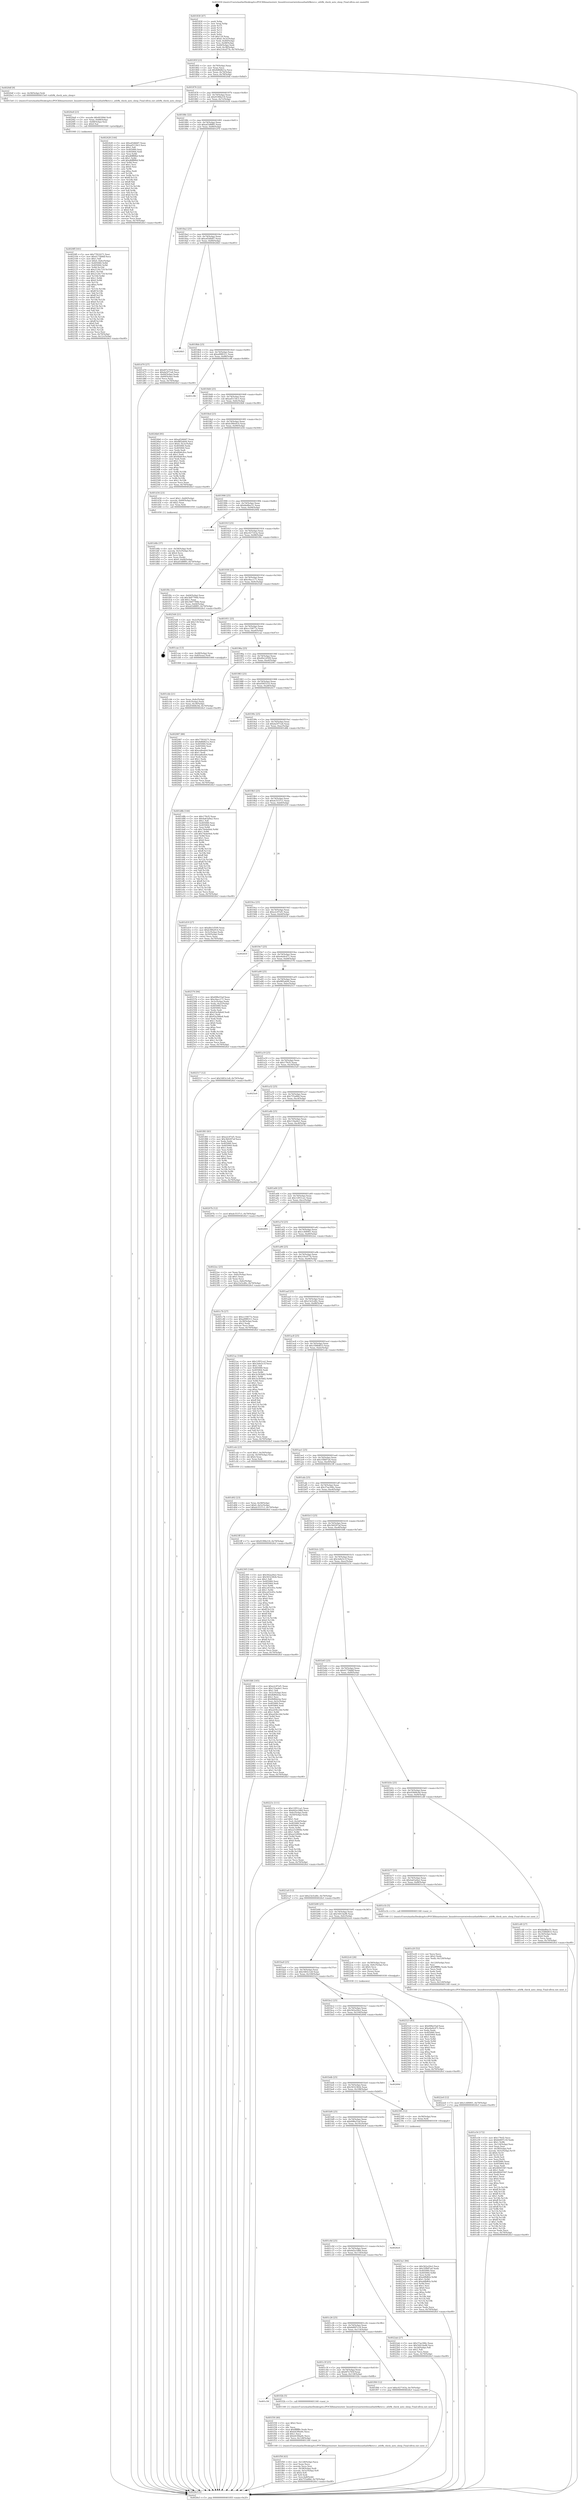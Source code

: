 digraph "0x401830" {
  label = "0x401830 (/mnt/c/Users/mathe/Desktop/tcc/POCII/binaries/extr_linuxdriversnetwirelessathath9krecv.c_ath9k_check_auto_sleep_Final-ollvm.out::main(0))"
  labelloc = "t"
  node[shape=record]

  Entry [label="",width=0.3,height=0.3,shape=circle,fillcolor=black,style=filled]
  "0x40185f" [label="{
     0x40185f [23]\l
     | [instrs]\l
     &nbsp;&nbsp;0x40185f \<+3\>: mov -0x70(%rbp),%eax\l
     &nbsp;&nbsp;0x401862 \<+2\>: mov %eax,%ecx\l
     &nbsp;&nbsp;0x401864 \<+6\>: sub $0x8d8d821a,%ecx\l
     &nbsp;&nbsp;0x40186a \<+3\>: mov %eax,-0x74(%rbp)\l
     &nbsp;&nbsp;0x40186d \<+3\>: mov %ecx,-0x78(%rbp)\l
     &nbsp;&nbsp;0x401870 \<+6\>: je 00000000004020df \<main+0x8af\>\l
  }"]
  "0x4020df" [label="{
     0x4020df [9]\l
     | [instrs]\l
     &nbsp;&nbsp;0x4020df \<+4\>: mov -0x58(%rbp),%rdi\l
     &nbsp;&nbsp;0x4020e3 \<+5\>: call 00000000004015e0 \<ath9k_check_auto_sleep\>\l
     | [calls]\l
     &nbsp;&nbsp;0x4015e0 \{1\} (/mnt/c/Users/mathe/Desktop/tcc/POCII/binaries/extr_linuxdriversnetwirelessathath9krecv.c_ath9k_check_auto_sleep_Final-ollvm.out::ath9k_check_auto_sleep)\l
  }"]
  "0x401876" [label="{
     0x401876 [22]\l
     | [instrs]\l
     &nbsp;&nbsp;0x401876 \<+5\>: jmp 000000000040187b \<main+0x4b\>\l
     &nbsp;&nbsp;0x40187b \<+3\>: mov -0x74(%rbp),%eax\l
     &nbsp;&nbsp;0x40187e \<+5\>: sub $0x9199b218,%eax\l
     &nbsp;&nbsp;0x401883 \<+3\>: mov %eax,-0x7c(%rbp)\l
     &nbsp;&nbsp;0x401886 \<+6\>: je 0000000000402428 \<main+0xbf8\>\l
  }"]
  Exit [label="",width=0.3,height=0.3,shape=circle,fillcolor=black,style=filled,peripheries=2]
  "0x402428" [label="{
     0x402428 [144]\l
     | [instrs]\l
     &nbsp;&nbsp;0x402428 \<+5\>: mov $0xa45dbfd7,%eax\l
     &nbsp;&nbsp;0x40242d \<+5\>: mov $0xad5118c5,%ecx\l
     &nbsp;&nbsp;0x402432 \<+2\>: mov $0x1,%dl\l
     &nbsp;&nbsp;0x402434 \<+7\>: mov 0x405060,%esi\l
     &nbsp;&nbsp;0x40243b \<+7\>: mov 0x405064,%edi\l
     &nbsp;&nbsp;0x402442 \<+3\>: mov %esi,%r8d\l
     &nbsp;&nbsp;0x402445 \<+7\>: sub $0xd6ff8f6d,%r8d\l
     &nbsp;&nbsp;0x40244c \<+4\>: sub $0x1,%r8d\l
     &nbsp;&nbsp;0x402450 \<+7\>: add $0xd6ff8f6d,%r8d\l
     &nbsp;&nbsp;0x402457 \<+4\>: imul %r8d,%esi\l
     &nbsp;&nbsp;0x40245b \<+3\>: and $0x1,%esi\l
     &nbsp;&nbsp;0x40245e \<+3\>: cmp $0x0,%esi\l
     &nbsp;&nbsp;0x402461 \<+4\>: sete %r9b\l
     &nbsp;&nbsp;0x402465 \<+3\>: cmp $0xa,%edi\l
     &nbsp;&nbsp;0x402468 \<+4\>: setl %r10b\l
     &nbsp;&nbsp;0x40246c \<+3\>: mov %r9b,%r11b\l
     &nbsp;&nbsp;0x40246f \<+4\>: xor $0xff,%r11b\l
     &nbsp;&nbsp;0x402473 \<+3\>: mov %r10b,%bl\l
     &nbsp;&nbsp;0x402476 \<+3\>: xor $0xff,%bl\l
     &nbsp;&nbsp;0x402479 \<+3\>: xor $0x0,%dl\l
     &nbsp;&nbsp;0x40247c \<+3\>: mov %r11b,%r14b\l
     &nbsp;&nbsp;0x40247f \<+4\>: and $0x0,%r14b\l
     &nbsp;&nbsp;0x402483 \<+3\>: and %dl,%r9b\l
     &nbsp;&nbsp;0x402486 \<+3\>: mov %bl,%r15b\l
     &nbsp;&nbsp;0x402489 \<+4\>: and $0x0,%r15b\l
     &nbsp;&nbsp;0x40248d \<+3\>: and %dl,%r10b\l
     &nbsp;&nbsp;0x402490 \<+3\>: or %r9b,%r14b\l
     &nbsp;&nbsp;0x402493 \<+3\>: or %r10b,%r15b\l
     &nbsp;&nbsp;0x402496 \<+3\>: xor %r15b,%r14b\l
     &nbsp;&nbsp;0x402499 \<+3\>: or %bl,%r11b\l
     &nbsp;&nbsp;0x40249c \<+4\>: xor $0xff,%r11b\l
     &nbsp;&nbsp;0x4024a0 \<+3\>: or $0x0,%dl\l
     &nbsp;&nbsp;0x4024a3 \<+3\>: and %dl,%r11b\l
     &nbsp;&nbsp;0x4024a6 \<+3\>: or %r11b,%r14b\l
     &nbsp;&nbsp;0x4024a9 \<+4\>: test $0x1,%r14b\l
     &nbsp;&nbsp;0x4024ad \<+3\>: cmovne %ecx,%eax\l
     &nbsp;&nbsp;0x4024b0 \<+3\>: mov %eax,-0x70(%rbp)\l
     &nbsp;&nbsp;0x4024b3 \<+5\>: jmp 00000000004026cf \<main+0xe9f\>\l
  }"]
  "0x40188c" [label="{
     0x40188c [22]\l
     | [instrs]\l
     &nbsp;&nbsp;0x40188c \<+5\>: jmp 0000000000401891 \<main+0x61\>\l
     &nbsp;&nbsp;0x401891 \<+3\>: mov -0x74(%rbp),%eax\l
     &nbsp;&nbsp;0x401894 \<+5\>: sub $0xa03d8f85,%eax\l
     &nbsp;&nbsp;0x401899 \<+3\>: mov %eax,-0x80(%rbp)\l
     &nbsp;&nbsp;0x40189c \<+6\>: je 0000000000401d70 \<main+0x540\>\l
  }"]
  "0x4023a1" [label="{
     0x4023a1 [94]\l
     | [instrs]\l
     &nbsp;&nbsp;0x4023a1 \<+5\>: mov $0x562a20e2,%ecx\l
     &nbsp;&nbsp;0x4023a6 \<+5\>: mov $0x35fb87a4,%edx\l
     &nbsp;&nbsp;0x4023ab \<+7\>: mov 0x405060,%esi\l
     &nbsp;&nbsp;0x4023b2 \<+8\>: mov 0x405064,%r8d\l
     &nbsp;&nbsp;0x4023ba \<+3\>: mov %esi,%r9d\l
     &nbsp;&nbsp;0x4023bd \<+7\>: sub $0xe6fbffcb,%r9d\l
     &nbsp;&nbsp;0x4023c4 \<+4\>: sub $0x1,%r9d\l
     &nbsp;&nbsp;0x4023c8 \<+7\>: add $0xe6fbffcb,%r9d\l
     &nbsp;&nbsp;0x4023cf \<+4\>: imul %r9d,%esi\l
     &nbsp;&nbsp;0x4023d3 \<+3\>: and $0x1,%esi\l
     &nbsp;&nbsp;0x4023d6 \<+3\>: cmp $0x0,%esi\l
     &nbsp;&nbsp;0x4023d9 \<+4\>: sete %r10b\l
     &nbsp;&nbsp;0x4023dd \<+4\>: cmp $0xa,%r8d\l
     &nbsp;&nbsp;0x4023e1 \<+4\>: setl %r11b\l
     &nbsp;&nbsp;0x4023e5 \<+3\>: mov %r10b,%bl\l
     &nbsp;&nbsp;0x4023e8 \<+3\>: and %r11b,%bl\l
     &nbsp;&nbsp;0x4023eb \<+3\>: xor %r11b,%r10b\l
     &nbsp;&nbsp;0x4023ee \<+3\>: or %r10b,%bl\l
     &nbsp;&nbsp;0x4023f1 \<+3\>: test $0x1,%bl\l
     &nbsp;&nbsp;0x4023f4 \<+3\>: cmovne %edx,%ecx\l
     &nbsp;&nbsp;0x4023f7 \<+3\>: mov %ecx,-0x70(%rbp)\l
     &nbsp;&nbsp;0x4023fa \<+5\>: jmp 00000000004026cf \<main+0xe9f\>\l
  }"]
  "0x401d70" [label="{
     0x401d70 [27]\l
     | [instrs]\l
     &nbsp;&nbsp;0x401d70 \<+5\>: mov $0x6f7e765f,%eax\l
     &nbsp;&nbsp;0x401d75 \<+5\>: mov $0xda5f71a6,%ecx\l
     &nbsp;&nbsp;0x401d7a \<+3\>: mov -0x64(%rbp),%edx\l
     &nbsp;&nbsp;0x401d7d \<+3\>: cmp -0x60(%rbp),%edx\l
     &nbsp;&nbsp;0x401d80 \<+3\>: cmovl %ecx,%eax\l
     &nbsp;&nbsp;0x401d83 \<+3\>: mov %eax,-0x70(%rbp)\l
     &nbsp;&nbsp;0x401d86 \<+5\>: jmp 00000000004026cf \<main+0xe9f\>\l
  }"]
  "0x4018a2" [label="{
     0x4018a2 [25]\l
     | [instrs]\l
     &nbsp;&nbsp;0x4018a2 \<+5\>: jmp 00000000004018a7 \<main+0x77\>\l
     &nbsp;&nbsp;0x4018a7 \<+3\>: mov -0x74(%rbp),%eax\l
     &nbsp;&nbsp;0x4018aa \<+5\>: sub $0xa45dbfd7,%eax\l
     &nbsp;&nbsp;0x4018af \<+6\>: mov %eax,-0x84(%rbp)\l
     &nbsp;&nbsp;0x4018b5 \<+6\>: je 00000000004026b5 \<main+0xe85\>\l
  }"]
  "0x4022e0" [label="{
     0x4022e0 [12]\l
     | [instrs]\l
     &nbsp;&nbsp;0x4022e0 \<+7\>: movl $0x1c4f4901,-0x70(%rbp)\l
     &nbsp;&nbsp;0x4022e7 \<+5\>: jmp 00000000004026cf \<main+0xe9f\>\l
  }"]
  "0x4026b5" [label="{
     0x4026b5\l
  }", style=dashed]
  "0x4018bb" [label="{
     0x4018bb [25]\l
     | [instrs]\l
     &nbsp;&nbsp;0x4018bb \<+5\>: jmp 00000000004018c0 \<main+0x90\>\l
     &nbsp;&nbsp;0x4018c0 \<+3\>: mov -0x74(%rbp),%eax\l
     &nbsp;&nbsp;0x4018c3 \<+5\>: sub $0xa99f0311,%eax\l
     &nbsp;&nbsp;0x4018c8 \<+6\>: mov %eax,-0x88(%rbp)\l
     &nbsp;&nbsp;0x4018ce \<+6\>: je 0000000000401c96 \<main+0x466\>\l
  }"]
  "0x4020ff" [label="{
     0x4020ff [161]\l
     | [instrs]\l
     &nbsp;&nbsp;0x4020ff \<+5\>: mov $0x77810271,%esi\l
     &nbsp;&nbsp;0x402104 \<+5\>: mov $0x4175b8df,%ecx\l
     &nbsp;&nbsp;0x402109 \<+2\>: mov $0x1,%dl\l
     &nbsp;&nbsp;0x40210b \<+7\>: movl $0x0,-0x6c(%rbp)\l
     &nbsp;&nbsp;0x402112 \<+8\>: mov 0x405060,%r8d\l
     &nbsp;&nbsp;0x40211a \<+8\>: mov 0x405064,%r9d\l
     &nbsp;&nbsp;0x402122 \<+3\>: mov %r8d,%r10d\l
     &nbsp;&nbsp;0x402125 \<+7\>: sub $0x2120c719,%r10d\l
     &nbsp;&nbsp;0x40212c \<+4\>: sub $0x1,%r10d\l
     &nbsp;&nbsp;0x402130 \<+7\>: add $0x2120c719,%r10d\l
     &nbsp;&nbsp;0x402137 \<+4\>: imul %r10d,%r8d\l
     &nbsp;&nbsp;0x40213b \<+4\>: and $0x1,%r8d\l
     &nbsp;&nbsp;0x40213f \<+4\>: cmp $0x0,%r8d\l
     &nbsp;&nbsp;0x402143 \<+4\>: sete %r11b\l
     &nbsp;&nbsp;0x402147 \<+4\>: cmp $0xa,%r9d\l
     &nbsp;&nbsp;0x40214b \<+3\>: setl %bl\l
     &nbsp;&nbsp;0x40214e \<+3\>: mov %r11b,%r14b\l
     &nbsp;&nbsp;0x402151 \<+4\>: xor $0xff,%r14b\l
     &nbsp;&nbsp;0x402155 \<+3\>: mov %bl,%r15b\l
     &nbsp;&nbsp;0x402158 \<+4\>: xor $0xff,%r15b\l
     &nbsp;&nbsp;0x40215c \<+3\>: xor $0x0,%dl\l
     &nbsp;&nbsp;0x40215f \<+3\>: mov %r14b,%r12b\l
     &nbsp;&nbsp;0x402162 \<+4\>: and $0x0,%r12b\l
     &nbsp;&nbsp;0x402166 \<+3\>: and %dl,%r11b\l
     &nbsp;&nbsp;0x402169 \<+3\>: mov %r15b,%r13b\l
     &nbsp;&nbsp;0x40216c \<+4\>: and $0x0,%r13b\l
     &nbsp;&nbsp;0x402170 \<+2\>: and %dl,%bl\l
     &nbsp;&nbsp;0x402172 \<+3\>: or %r11b,%r12b\l
     &nbsp;&nbsp;0x402175 \<+3\>: or %bl,%r13b\l
     &nbsp;&nbsp;0x402178 \<+3\>: xor %r13b,%r12b\l
     &nbsp;&nbsp;0x40217b \<+3\>: or %r15b,%r14b\l
     &nbsp;&nbsp;0x40217e \<+4\>: xor $0xff,%r14b\l
     &nbsp;&nbsp;0x402182 \<+3\>: or $0x0,%dl\l
     &nbsp;&nbsp;0x402185 \<+3\>: and %dl,%r14b\l
     &nbsp;&nbsp;0x402188 \<+3\>: or %r14b,%r12b\l
     &nbsp;&nbsp;0x40218b \<+4\>: test $0x1,%r12b\l
     &nbsp;&nbsp;0x40218f \<+3\>: cmovne %ecx,%esi\l
     &nbsp;&nbsp;0x402192 \<+3\>: mov %esi,-0x70(%rbp)\l
     &nbsp;&nbsp;0x402195 \<+6\>: mov %eax,-0x12c(%rbp)\l
     &nbsp;&nbsp;0x40219b \<+5\>: jmp 00000000004026cf \<main+0xe9f\>\l
  }"]
  "0x401c96" [label="{
     0x401c96\l
  }", style=dashed]
  "0x4018d4" [label="{
     0x4018d4 [25]\l
     | [instrs]\l
     &nbsp;&nbsp;0x4018d4 \<+5\>: jmp 00000000004018d9 \<main+0xa9\>\l
     &nbsp;&nbsp;0x4018d9 \<+3\>: mov -0x74(%rbp),%eax\l
     &nbsp;&nbsp;0x4018dc \<+5\>: sub $0xad5118c5,%eax\l
     &nbsp;&nbsp;0x4018e1 \<+6\>: mov %eax,-0x8c(%rbp)\l
     &nbsp;&nbsp;0x4018e7 \<+6\>: je 00000000004024b8 \<main+0xc88\>\l
  }"]
  "0x4020e8" [label="{
     0x4020e8 [23]\l
     | [instrs]\l
     &nbsp;&nbsp;0x4020e8 \<+10\>: movabs $0x4030b6,%rdi\l
     &nbsp;&nbsp;0x4020f2 \<+3\>: mov %eax,-0x68(%rbp)\l
     &nbsp;&nbsp;0x4020f5 \<+3\>: mov -0x68(%rbp),%esi\l
     &nbsp;&nbsp;0x4020f8 \<+2\>: mov $0x0,%al\l
     &nbsp;&nbsp;0x4020fa \<+5\>: call 0000000000401040 \<printf@plt\>\l
     | [calls]\l
     &nbsp;&nbsp;0x401040 \{1\} (unknown)\l
  }"]
  "0x4024b8" [label="{
     0x4024b8 [95]\l
     | [instrs]\l
     &nbsp;&nbsp;0x4024b8 \<+5\>: mov $0xa45dbfd7,%eax\l
     &nbsp;&nbsp;0x4024bd \<+5\>: mov $0xf8f2a644,%ecx\l
     &nbsp;&nbsp;0x4024c2 \<+7\>: movl $0x0,-0x3c(%rbp)\l
     &nbsp;&nbsp;0x4024c9 \<+7\>: mov 0x405060,%edx\l
     &nbsp;&nbsp;0x4024d0 \<+7\>: mov 0x405064,%esi\l
     &nbsp;&nbsp;0x4024d7 \<+2\>: mov %edx,%edi\l
     &nbsp;&nbsp;0x4024d9 \<+6\>: sub $0x6fa6c9ce,%edi\l
     &nbsp;&nbsp;0x4024df \<+3\>: sub $0x1,%edi\l
     &nbsp;&nbsp;0x4024e2 \<+6\>: add $0x6fa6c9ce,%edi\l
     &nbsp;&nbsp;0x4024e8 \<+3\>: imul %edi,%edx\l
     &nbsp;&nbsp;0x4024eb \<+3\>: and $0x1,%edx\l
     &nbsp;&nbsp;0x4024ee \<+3\>: cmp $0x0,%edx\l
     &nbsp;&nbsp;0x4024f1 \<+4\>: sete %r8b\l
     &nbsp;&nbsp;0x4024f5 \<+3\>: cmp $0xa,%esi\l
     &nbsp;&nbsp;0x4024f8 \<+4\>: setl %r9b\l
     &nbsp;&nbsp;0x4024fc \<+3\>: mov %r8b,%r10b\l
     &nbsp;&nbsp;0x4024ff \<+3\>: and %r9b,%r10b\l
     &nbsp;&nbsp;0x402502 \<+3\>: xor %r9b,%r8b\l
     &nbsp;&nbsp;0x402505 \<+3\>: or %r8b,%r10b\l
     &nbsp;&nbsp;0x402508 \<+4\>: test $0x1,%r10b\l
     &nbsp;&nbsp;0x40250c \<+3\>: cmovne %ecx,%eax\l
     &nbsp;&nbsp;0x40250f \<+3\>: mov %eax,-0x70(%rbp)\l
     &nbsp;&nbsp;0x402512 \<+5\>: jmp 00000000004026cf \<main+0xe9f\>\l
  }"]
  "0x4018ed" [label="{
     0x4018ed [25]\l
     | [instrs]\l
     &nbsp;&nbsp;0x4018ed \<+5\>: jmp 00000000004018f2 \<main+0xc2\>\l
     &nbsp;&nbsp;0x4018f2 \<+3\>: mov -0x74(%rbp),%eax\l
     &nbsp;&nbsp;0x4018f5 \<+5\>: sub $0xb390e914,%eax\l
     &nbsp;&nbsp;0x4018fa \<+6\>: mov %eax,-0x90(%rbp)\l
     &nbsp;&nbsp;0x401900 \<+6\>: je 0000000000401d34 \<main+0x504\>\l
  }"]
  "0x401f58" [label="{
     0x401f58 [43]\l
     | [instrs]\l
     &nbsp;&nbsp;0x401f58 \<+6\>: mov -0x128(%rbp),%ecx\l
     &nbsp;&nbsp;0x401f5e \<+3\>: imul %eax,%ecx\l
     &nbsp;&nbsp;0x401f61 \<+3\>: movslq %ecx,%rsi\l
     &nbsp;&nbsp;0x401f64 \<+4\>: mov -0x58(%rbp),%rdi\l
     &nbsp;&nbsp;0x401f68 \<+4\>: movslq -0x5c(%rbp),%r8\l
     &nbsp;&nbsp;0x401f6c \<+4\>: shl $0x4,%r8\l
     &nbsp;&nbsp;0x401f70 \<+3\>: add %r8,%rdi\l
     &nbsp;&nbsp;0x401f73 \<+4\>: mov %rsi,0x8(%rdi)\l
     &nbsp;&nbsp;0x401f77 \<+7\>: movl $0x755a88d,-0x70(%rbp)\l
     &nbsp;&nbsp;0x401f7e \<+5\>: jmp 00000000004026cf \<main+0xe9f\>\l
  }"]
  "0x401d34" [label="{
     0x401d34 [23]\l
     | [instrs]\l
     &nbsp;&nbsp;0x401d34 \<+7\>: movl $0x1,-0x60(%rbp)\l
     &nbsp;&nbsp;0x401d3b \<+4\>: movslq -0x60(%rbp),%rax\l
     &nbsp;&nbsp;0x401d3f \<+4\>: shl $0x2,%rax\l
     &nbsp;&nbsp;0x401d43 \<+3\>: mov %rax,%rdi\l
     &nbsp;&nbsp;0x401d46 \<+5\>: call 0000000000401050 \<malloc@plt\>\l
     | [calls]\l
     &nbsp;&nbsp;0x401050 \{1\} (unknown)\l
  }"]
  "0x401906" [label="{
     0x401906 [25]\l
     | [instrs]\l
     &nbsp;&nbsp;0x401906 \<+5\>: jmp 000000000040190b \<main+0xdb\>\l
     &nbsp;&nbsp;0x40190b \<+3\>: mov -0x74(%rbp),%eax\l
     &nbsp;&nbsp;0x40190e \<+5\>: sub $0xbbd8ac51,%eax\l
     &nbsp;&nbsp;0x401913 \<+6\>: mov %eax,-0x94(%rbp)\l
     &nbsp;&nbsp;0x401919 \<+6\>: je 000000000040240b \<main+0xbdb\>\l
  }"]
  "0x401f30" [label="{
     0x401f30 [40]\l
     | [instrs]\l
     &nbsp;&nbsp;0x401f30 \<+5\>: mov $0x2,%ecx\l
     &nbsp;&nbsp;0x401f35 \<+1\>: cltd\l
     &nbsp;&nbsp;0x401f36 \<+2\>: idiv %ecx\l
     &nbsp;&nbsp;0x401f38 \<+6\>: imul $0xfffffffe,%edx,%ecx\l
     &nbsp;&nbsp;0x401f3e \<+6\>: sub $0xb430ba9c,%ecx\l
     &nbsp;&nbsp;0x401f44 \<+3\>: add $0x1,%ecx\l
     &nbsp;&nbsp;0x401f47 \<+6\>: add $0xb430ba9c,%ecx\l
     &nbsp;&nbsp;0x401f4d \<+6\>: mov %ecx,-0x128(%rbp)\l
     &nbsp;&nbsp;0x401f53 \<+5\>: call 0000000000401160 \<next_i\>\l
     | [calls]\l
     &nbsp;&nbsp;0x401160 \{1\} (/mnt/c/Users/mathe/Desktop/tcc/POCII/binaries/extr_linuxdriversnetwirelessathath9krecv.c_ath9k_check_auto_sleep_Final-ollvm.out::next_i)\l
  }"]
  "0x40240b" [label="{
     0x40240b\l
  }", style=dashed]
  "0x40191f" [label="{
     0x40191f [25]\l
     | [instrs]\l
     &nbsp;&nbsp;0x40191f \<+5\>: jmp 0000000000401924 \<main+0xf4\>\l
     &nbsp;&nbsp;0x401924 \<+3\>: mov -0x74(%rbp),%eax\l
     &nbsp;&nbsp;0x401927 \<+5\>: sub $0xc027163a,%eax\l
     &nbsp;&nbsp;0x40192c \<+6\>: mov %eax,-0x98(%rbp)\l
     &nbsp;&nbsp;0x401932 \<+6\>: je 0000000000401f0c \<main+0x6dc\>\l
  }"]
  "0x401c58" [label="{
     0x401c58\l
  }", style=dashed]
  "0x401f0c" [label="{
     0x401f0c [31]\l
     | [instrs]\l
     &nbsp;&nbsp;0x401f0c \<+3\>: mov -0x64(%rbp),%eax\l
     &nbsp;&nbsp;0x401f0f \<+5\>: sub $0x3b87784b,%eax\l
     &nbsp;&nbsp;0x401f14 \<+3\>: add $0x1,%eax\l
     &nbsp;&nbsp;0x401f17 \<+5\>: add $0x3b87784b,%eax\l
     &nbsp;&nbsp;0x401f1c \<+3\>: mov %eax,-0x64(%rbp)\l
     &nbsp;&nbsp;0x401f1f \<+7\>: movl $0xa03d8f85,-0x70(%rbp)\l
     &nbsp;&nbsp;0x401f26 \<+5\>: jmp 00000000004026cf \<main+0xe9f\>\l
  }"]
  "0x401938" [label="{
     0x401938 [25]\l
     | [instrs]\l
     &nbsp;&nbsp;0x401938 \<+5\>: jmp 000000000040193d \<main+0x10d\>\l
     &nbsp;&nbsp;0x40193d \<+3\>: mov -0x74(%rbp),%eax\l
     &nbsp;&nbsp;0x401940 \<+5\>: sub $0xc9acc171,%eax\l
     &nbsp;&nbsp;0x401945 \<+6\>: mov %eax,-0x9c(%rbp)\l
     &nbsp;&nbsp;0x40194b \<+6\>: je 00000000004025d4 \<main+0xda4\>\l
  }"]
  "0x401f2b" [label="{
     0x401f2b [5]\l
     | [instrs]\l
     &nbsp;&nbsp;0x401f2b \<+5\>: call 0000000000401160 \<next_i\>\l
     | [calls]\l
     &nbsp;&nbsp;0x401160 \{1\} (/mnt/c/Users/mathe/Desktop/tcc/POCII/binaries/extr_linuxdriversnetwirelessathath9krecv.c_ath9k_check_auto_sleep_Final-ollvm.out::next_i)\l
  }"]
  "0x4025d4" [label="{
     0x4025d4 [21]\l
     | [instrs]\l
     &nbsp;&nbsp;0x4025d4 \<+3\>: mov -0x2c(%rbp),%eax\l
     &nbsp;&nbsp;0x4025d7 \<+7\>: add $0x118,%rsp\l
     &nbsp;&nbsp;0x4025de \<+1\>: pop %rbx\l
     &nbsp;&nbsp;0x4025df \<+2\>: pop %r12\l
     &nbsp;&nbsp;0x4025e1 \<+2\>: pop %r13\l
     &nbsp;&nbsp;0x4025e3 \<+2\>: pop %r14\l
     &nbsp;&nbsp;0x4025e5 \<+2\>: pop %r15\l
     &nbsp;&nbsp;0x4025e7 \<+1\>: pop %rbp\l
     &nbsp;&nbsp;0x4025e8 \<+1\>: ret\l
  }"]
  "0x401951" [label="{
     0x401951 [25]\l
     | [instrs]\l
     &nbsp;&nbsp;0x401951 \<+5\>: jmp 0000000000401956 \<main+0x126\>\l
     &nbsp;&nbsp;0x401956 \<+3\>: mov -0x74(%rbp),%eax\l
     &nbsp;&nbsp;0x401959 \<+5\>: sub $0xcc19477e,%eax\l
     &nbsp;&nbsp;0x40195e \<+6\>: mov %eax,-0xa0(%rbp)\l
     &nbsp;&nbsp;0x401964 \<+6\>: je 0000000000401cae \<main+0x47e\>\l
  }"]
  "0x401c3f" [label="{
     0x401c3f [25]\l
     | [instrs]\l
     &nbsp;&nbsp;0x401c3f \<+5\>: jmp 0000000000401c44 \<main+0x414\>\l
     &nbsp;&nbsp;0x401c44 \<+3\>: mov -0x74(%rbp),%eax\l
     &nbsp;&nbsp;0x401c47 \<+5\>: sub $0x6f7e765f,%eax\l
     &nbsp;&nbsp;0x401c4c \<+6\>: mov %eax,-0x118(%rbp)\l
     &nbsp;&nbsp;0x401c52 \<+6\>: je 0000000000401f2b \<main+0x6fb\>\l
  }"]
  "0x401cae" [label="{
     0x401cae [13]\l
     | [instrs]\l
     &nbsp;&nbsp;0x401cae \<+4\>: mov -0x48(%rbp),%rax\l
     &nbsp;&nbsp;0x401cb2 \<+4\>: mov 0x8(%rax),%rdi\l
     &nbsp;&nbsp;0x401cb6 \<+5\>: call 0000000000401060 \<atoi@plt\>\l
     | [calls]\l
     &nbsp;&nbsp;0x401060 \{1\} (unknown)\l
  }"]
  "0x40196a" [label="{
     0x40196a [25]\l
     | [instrs]\l
     &nbsp;&nbsp;0x40196a \<+5\>: jmp 000000000040196f \<main+0x13f\>\l
     &nbsp;&nbsp;0x40196f \<+3\>: mov -0x74(%rbp),%eax\l
     &nbsp;&nbsp;0x401972 \<+5\>: sub $0xd0e1d509,%eax\l
     &nbsp;&nbsp;0x401977 \<+6\>: mov %eax,-0xa4(%rbp)\l
     &nbsp;&nbsp;0x40197d \<+6\>: je 0000000000402087 \<main+0x857\>\l
  }"]
  "0x401f00" [label="{
     0x401f00 [12]\l
     | [instrs]\l
     &nbsp;&nbsp;0x401f00 \<+7\>: movl $0xc027163a,-0x70(%rbp)\l
     &nbsp;&nbsp;0x401f07 \<+5\>: jmp 00000000004026cf \<main+0xe9f\>\l
  }"]
  "0x402087" [label="{
     0x402087 [88]\l
     | [instrs]\l
     &nbsp;&nbsp;0x402087 \<+5\>: mov $0x77810271,%eax\l
     &nbsp;&nbsp;0x40208c \<+5\>: mov $0x8d8d821a,%ecx\l
     &nbsp;&nbsp;0x402091 \<+7\>: mov 0x405060,%edx\l
     &nbsp;&nbsp;0x402098 \<+7\>: mov 0x405064,%esi\l
     &nbsp;&nbsp;0x40209f \<+2\>: mov %edx,%edi\l
     &nbsp;&nbsp;0x4020a1 \<+6\>: add $0xea8eafe4,%edi\l
     &nbsp;&nbsp;0x4020a7 \<+3\>: sub $0x1,%edi\l
     &nbsp;&nbsp;0x4020aa \<+6\>: sub $0xea8eafe4,%edi\l
     &nbsp;&nbsp;0x4020b0 \<+3\>: imul %edi,%edx\l
     &nbsp;&nbsp;0x4020b3 \<+3\>: and $0x1,%edx\l
     &nbsp;&nbsp;0x4020b6 \<+3\>: cmp $0x0,%edx\l
     &nbsp;&nbsp;0x4020b9 \<+4\>: sete %r8b\l
     &nbsp;&nbsp;0x4020bd \<+3\>: cmp $0xa,%esi\l
     &nbsp;&nbsp;0x4020c0 \<+4\>: setl %r9b\l
     &nbsp;&nbsp;0x4020c4 \<+3\>: mov %r8b,%r10b\l
     &nbsp;&nbsp;0x4020c7 \<+3\>: and %r9b,%r10b\l
     &nbsp;&nbsp;0x4020ca \<+3\>: xor %r9b,%r8b\l
     &nbsp;&nbsp;0x4020cd \<+3\>: or %r8b,%r10b\l
     &nbsp;&nbsp;0x4020d0 \<+4\>: test $0x1,%r10b\l
     &nbsp;&nbsp;0x4020d4 \<+3\>: cmovne %ecx,%eax\l
     &nbsp;&nbsp;0x4020d7 \<+3\>: mov %eax,-0x70(%rbp)\l
     &nbsp;&nbsp;0x4020da \<+5\>: jmp 00000000004026cf \<main+0xe9f\>\l
  }"]
  "0x401983" [label="{
     0x401983 [25]\l
     | [instrs]\l
     &nbsp;&nbsp;0x401983 \<+5\>: jmp 0000000000401988 \<main+0x158\>\l
     &nbsp;&nbsp;0x401988 \<+3\>: mov -0x74(%rbp),%eax\l
     &nbsp;&nbsp;0x40198b \<+5\>: sub $0xd56f3210,%eax\l
     &nbsp;&nbsp;0x401990 \<+6\>: mov %eax,-0xa8(%rbp)\l
     &nbsp;&nbsp;0x401996 \<+6\>: je 0000000000402417 \<main+0xbe7\>\l
  }"]
  "0x401c26" [label="{
     0x401c26 [25]\l
     | [instrs]\l
     &nbsp;&nbsp;0x401c26 \<+5\>: jmp 0000000000401c2b \<main+0x3fb\>\l
     &nbsp;&nbsp;0x401c2b \<+3\>: mov -0x74(%rbp),%eax\l
     &nbsp;&nbsp;0x401c2e \<+5\>: sub $0x6d497c18,%eax\l
     &nbsp;&nbsp;0x401c33 \<+6\>: mov %eax,-0x114(%rbp)\l
     &nbsp;&nbsp;0x401c39 \<+6\>: je 0000000000401f00 \<main+0x6d0\>\l
  }"]
  "0x402417" [label="{
     0x402417\l
  }", style=dashed]
  "0x40199c" [label="{
     0x40199c [25]\l
     | [instrs]\l
     &nbsp;&nbsp;0x40199c \<+5\>: jmp 00000000004019a1 \<main+0x171\>\l
     &nbsp;&nbsp;0x4019a1 \<+3\>: mov -0x74(%rbp),%eax\l
     &nbsp;&nbsp;0x4019a4 \<+5\>: sub $0xda5f71a6,%eax\l
     &nbsp;&nbsp;0x4019a9 \<+6\>: mov %eax,-0xac(%rbp)\l
     &nbsp;&nbsp;0x4019af \<+6\>: je 0000000000401d8b \<main+0x55b\>\l
  }"]
  "0x4022ab" [label="{
     0x4022ab [27]\l
     | [instrs]\l
     &nbsp;&nbsp;0x4022ab \<+5\>: mov $0x37ae306c,%eax\l
     &nbsp;&nbsp;0x4022b0 \<+5\>: mov $0x54414a96,%ecx\l
     &nbsp;&nbsp;0x4022b5 \<+3\>: mov -0x2d(%rbp),%dl\l
     &nbsp;&nbsp;0x4022b8 \<+3\>: test $0x1,%dl\l
     &nbsp;&nbsp;0x4022bb \<+3\>: cmovne %ecx,%eax\l
     &nbsp;&nbsp;0x4022be \<+3\>: mov %eax,-0x70(%rbp)\l
     &nbsp;&nbsp;0x4022c1 \<+5\>: jmp 00000000004026cf \<main+0xe9f\>\l
  }"]
  "0x401d8b" [label="{
     0x401d8b [144]\l
     | [instrs]\l
     &nbsp;&nbsp;0x401d8b \<+5\>: mov $0x179cf2,%eax\l
     &nbsp;&nbsp;0x401d90 \<+5\>: mov $0x4a63a9a2,%ecx\l
     &nbsp;&nbsp;0x401d95 \<+2\>: mov $0x1,%dl\l
     &nbsp;&nbsp;0x401d97 \<+7\>: mov 0x405060,%esi\l
     &nbsp;&nbsp;0x401d9e \<+7\>: mov 0x405064,%edi\l
     &nbsp;&nbsp;0x401da5 \<+3\>: mov %esi,%r8d\l
     &nbsp;&nbsp;0x401da8 \<+7\>: sub $0x74ebe0eb,%r8d\l
     &nbsp;&nbsp;0x401daf \<+4\>: sub $0x1,%r8d\l
     &nbsp;&nbsp;0x401db3 \<+7\>: add $0x74ebe0eb,%r8d\l
     &nbsp;&nbsp;0x401dba \<+4\>: imul %r8d,%esi\l
     &nbsp;&nbsp;0x401dbe \<+3\>: and $0x1,%esi\l
     &nbsp;&nbsp;0x401dc1 \<+3\>: cmp $0x0,%esi\l
     &nbsp;&nbsp;0x401dc4 \<+4\>: sete %r9b\l
     &nbsp;&nbsp;0x401dc8 \<+3\>: cmp $0xa,%edi\l
     &nbsp;&nbsp;0x401dcb \<+4\>: setl %r10b\l
     &nbsp;&nbsp;0x401dcf \<+3\>: mov %r9b,%r11b\l
     &nbsp;&nbsp;0x401dd2 \<+4\>: xor $0xff,%r11b\l
     &nbsp;&nbsp;0x401dd6 \<+3\>: mov %r10b,%bl\l
     &nbsp;&nbsp;0x401dd9 \<+3\>: xor $0xff,%bl\l
     &nbsp;&nbsp;0x401ddc \<+3\>: xor $0x1,%dl\l
     &nbsp;&nbsp;0x401ddf \<+3\>: mov %r11b,%r14b\l
     &nbsp;&nbsp;0x401de2 \<+4\>: and $0xff,%r14b\l
     &nbsp;&nbsp;0x401de6 \<+3\>: and %dl,%r9b\l
     &nbsp;&nbsp;0x401de9 \<+3\>: mov %bl,%r15b\l
     &nbsp;&nbsp;0x401dec \<+4\>: and $0xff,%r15b\l
     &nbsp;&nbsp;0x401df0 \<+3\>: and %dl,%r10b\l
     &nbsp;&nbsp;0x401df3 \<+3\>: or %r9b,%r14b\l
     &nbsp;&nbsp;0x401df6 \<+3\>: or %r10b,%r15b\l
     &nbsp;&nbsp;0x401df9 \<+3\>: xor %r15b,%r14b\l
     &nbsp;&nbsp;0x401dfc \<+3\>: or %bl,%r11b\l
     &nbsp;&nbsp;0x401dff \<+4\>: xor $0xff,%r11b\l
     &nbsp;&nbsp;0x401e03 \<+3\>: or $0x1,%dl\l
     &nbsp;&nbsp;0x401e06 \<+3\>: and %dl,%r11b\l
     &nbsp;&nbsp;0x401e09 \<+3\>: or %r11b,%r14b\l
     &nbsp;&nbsp;0x401e0c \<+4\>: test $0x1,%r14b\l
     &nbsp;&nbsp;0x401e10 \<+3\>: cmovne %ecx,%eax\l
     &nbsp;&nbsp;0x401e13 \<+3\>: mov %eax,-0x70(%rbp)\l
     &nbsp;&nbsp;0x401e16 \<+5\>: jmp 00000000004026cf \<main+0xe9f\>\l
  }"]
  "0x4019b5" [label="{
     0x4019b5 [25]\l
     | [instrs]\l
     &nbsp;&nbsp;0x4019b5 \<+5\>: jmp 00000000004019ba \<main+0x18a\>\l
     &nbsp;&nbsp;0x4019ba \<+3\>: mov -0x74(%rbp),%eax\l
     &nbsp;&nbsp;0x4019bd \<+5\>: sub $0xdc5537c1,%eax\l
     &nbsp;&nbsp;0x4019c2 \<+6\>: mov %eax,-0xb0(%rbp)\l
     &nbsp;&nbsp;0x4019c8 \<+6\>: je 0000000000401d19 \<main+0x4e9\>\l
  }"]
  "0x401c0d" [label="{
     0x401c0d [25]\l
     | [instrs]\l
     &nbsp;&nbsp;0x401c0d \<+5\>: jmp 0000000000401c12 \<main+0x3e2\>\l
     &nbsp;&nbsp;0x401c12 \<+3\>: mov -0x74(%rbp),%eax\l
     &nbsp;&nbsp;0x401c15 \<+5\>: sub $0x6d2e188d,%eax\l
     &nbsp;&nbsp;0x401c1a \<+6\>: mov %eax,-0x110(%rbp)\l
     &nbsp;&nbsp;0x401c20 \<+6\>: je 00000000004022ab \<main+0xa7b\>\l
  }"]
  "0x401d19" [label="{
     0x401d19 [27]\l
     | [instrs]\l
     &nbsp;&nbsp;0x401d19 \<+5\>: mov $0xd0e1d509,%eax\l
     &nbsp;&nbsp;0x401d1e \<+5\>: mov $0xb390e914,%ecx\l
     &nbsp;&nbsp;0x401d23 \<+3\>: mov -0x5c(%rbp),%edx\l
     &nbsp;&nbsp;0x401d26 \<+3\>: cmp -0x50(%rbp),%edx\l
     &nbsp;&nbsp;0x401d29 \<+3\>: cmovl %ecx,%eax\l
     &nbsp;&nbsp;0x401d2c \<+3\>: mov %eax,-0x70(%rbp)\l
     &nbsp;&nbsp;0x401d2f \<+5\>: jmp 00000000004026cf \<main+0xe9f\>\l
  }"]
  "0x4019ce" [label="{
     0x4019ce [25]\l
     | [instrs]\l
     &nbsp;&nbsp;0x4019ce \<+5\>: jmp 00000000004019d3 \<main+0x1a3\>\l
     &nbsp;&nbsp;0x4019d3 \<+3\>: mov -0x74(%rbp),%eax\l
     &nbsp;&nbsp;0x4019d6 \<+5\>: sub $0xe2c97ef1,%eax\l
     &nbsp;&nbsp;0x4019db \<+6\>: mov %eax,-0xb4(%rbp)\l
     &nbsp;&nbsp;0x4019e1 \<+6\>: je 000000000040263f \<main+0xe0f\>\l
  }"]
  "0x4026c8" [label="{
     0x4026c8\l
  }", style=dashed]
  "0x40263f" [label="{
     0x40263f\l
  }", style=dashed]
  "0x4019e7" [label="{
     0x4019e7 [25]\l
     | [instrs]\l
     &nbsp;&nbsp;0x4019e7 \<+5\>: jmp 00000000004019ec \<main+0x1bc\>\l
     &nbsp;&nbsp;0x4019ec \<+3\>: mov -0x74(%rbp),%eax\l
     &nbsp;&nbsp;0x4019ef \<+5\>: sub $0xe6a9cd71,%eax\l
     &nbsp;&nbsp;0x4019f4 \<+6\>: mov %eax,-0xb8(%rbp)\l
     &nbsp;&nbsp;0x4019fa \<+6\>: je 0000000000402576 \<main+0xd46\>\l
  }"]
  "0x401bf4" [label="{
     0x401bf4 [25]\l
     | [instrs]\l
     &nbsp;&nbsp;0x401bf4 \<+5\>: jmp 0000000000401bf9 \<main+0x3c9\>\l
     &nbsp;&nbsp;0x401bf9 \<+3\>: mov -0x74(%rbp),%eax\l
     &nbsp;&nbsp;0x401bfc \<+5\>: sub $0x698a55af,%eax\l
     &nbsp;&nbsp;0x401c01 \<+6\>: mov %eax,-0x10c(%rbp)\l
     &nbsp;&nbsp;0x401c07 \<+6\>: je 00000000004026c8 \<main+0xe98\>\l
  }"]
  "0x402576" [label="{
     0x402576 [94]\l
     | [instrs]\l
     &nbsp;&nbsp;0x402576 \<+5\>: mov $0x698a55af,%eax\l
     &nbsp;&nbsp;0x40257b \<+5\>: mov $0xc9acc171,%ecx\l
     &nbsp;&nbsp;0x402580 \<+3\>: mov -0x3c(%rbp),%edx\l
     &nbsp;&nbsp;0x402583 \<+3\>: mov %edx,-0x2c(%rbp)\l
     &nbsp;&nbsp;0x402586 \<+7\>: mov 0x405060,%edx\l
     &nbsp;&nbsp;0x40258d \<+7\>: mov 0x405064,%esi\l
     &nbsp;&nbsp;0x402594 \<+2\>: mov %edx,%edi\l
     &nbsp;&nbsp;0x402596 \<+6\>: add $0x93a3b6e8,%edi\l
     &nbsp;&nbsp;0x40259c \<+3\>: sub $0x1,%edi\l
     &nbsp;&nbsp;0x40259f \<+6\>: sub $0x93a3b6e8,%edi\l
     &nbsp;&nbsp;0x4025a5 \<+3\>: imul %edi,%edx\l
     &nbsp;&nbsp;0x4025a8 \<+3\>: and $0x1,%edx\l
     &nbsp;&nbsp;0x4025ab \<+3\>: cmp $0x0,%edx\l
     &nbsp;&nbsp;0x4025ae \<+4\>: sete %r8b\l
     &nbsp;&nbsp;0x4025b2 \<+3\>: cmp $0xa,%esi\l
     &nbsp;&nbsp;0x4025b5 \<+4\>: setl %r9b\l
     &nbsp;&nbsp;0x4025b9 \<+3\>: mov %r8b,%r10b\l
     &nbsp;&nbsp;0x4025bc \<+3\>: and %r9b,%r10b\l
     &nbsp;&nbsp;0x4025bf \<+3\>: xor %r9b,%r8b\l
     &nbsp;&nbsp;0x4025c2 \<+3\>: or %r8b,%r10b\l
     &nbsp;&nbsp;0x4025c5 \<+4\>: test $0x1,%r10b\l
     &nbsp;&nbsp;0x4025c9 \<+3\>: cmovne %ecx,%eax\l
     &nbsp;&nbsp;0x4025cc \<+3\>: mov %eax,-0x70(%rbp)\l
     &nbsp;&nbsp;0x4025cf \<+5\>: jmp 00000000004026cf \<main+0xe9f\>\l
  }"]
  "0x401a00" [label="{
     0x401a00 [25]\l
     | [instrs]\l
     &nbsp;&nbsp;0x401a00 \<+5\>: jmp 0000000000401a05 \<main+0x1d5\>\l
     &nbsp;&nbsp;0x401a05 \<+3\>: mov -0x74(%rbp),%eax\l
     &nbsp;&nbsp;0x401a08 \<+5\>: sub $0xf8f2a644,%eax\l
     &nbsp;&nbsp;0x401a0d \<+6\>: mov %eax,-0xbc(%rbp)\l
     &nbsp;&nbsp;0x401a13 \<+6\>: je 0000000000402517 \<main+0xce7\>\l
  }"]
  "0x402395" [label="{
     0x402395 [12]\l
     | [instrs]\l
     &nbsp;&nbsp;0x402395 \<+4\>: mov -0x58(%rbp),%rax\l
     &nbsp;&nbsp;0x402399 \<+3\>: mov %rax,%rdi\l
     &nbsp;&nbsp;0x40239c \<+5\>: call 0000000000401030 \<free@plt\>\l
     | [calls]\l
     &nbsp;&nbsp;0x401030 \{1\} (unknown)\l
  }"]
  "0x402517" [label="{
     0x402517 [12]\l
     | [instrs]\l
     &nbsp;&nbsp;0x402517 \<+7\>: movl $0x5483c1e8,-0x70(%rbp)\l
     &nbsp;&nbsp;0x40251e \<+5\>: jmp 00000000004026cf \<main+0xe9f\>\l
  }"]
  "0x401a19" [label="{
     0x401a19 [25]\l
     | [instrs]\l
     &nbsp;&nbsp;0x401a19 \<+5\>: jmp 0000000000401a1e \<main+0x1ee\>\l
     &nbsp;&nbsp;0x401a1e \<+3\>: mov -0x74(%rbp),%eax\l
     &nbsp;&nbsp;0x401a21 \<+5\>: sub $0x179cf2,%eax\l
     &nbsp;&nbsp;0x401a26 \<+6\>: mov %eax,-0xc0(%rbp)\l
     &nbsp;&nbsp;0x401a2c \<+6\>: je 00000000004025e9 \<main+0xdb9\>\l
  }"]
  "0x401bdb" [label="{
     0x401bdb [25]\l
     | [instrs]\l
     &nbsp;&nbsp;0x401bdb \<+5\>: jmp 0000000000401be0 \<main+0x3b0\>\l
     &nbsp;&nbsp;0x401be0 \<+3\>: mov -0x74(%rbp),%eax\l
     &nbsp;&nbsp;0x401be3 \<+5\>: sub $0x5632382b,%eax\l
     &nbsp;&nbsp;0x401be8 \<+6\>: mov %eax,-0x108(%rbp)\l
     &nbsp;&nbsp;0x401bee \<+6\>: je 0000000000402395 \<main+0xb65\>\l
  }"]
  "0x4025e9" [label="{
     0x4025e9\l
  }", style=dashed]
  "0x401a32" [label="{
     0x401a32 [25]\l
     | [instrs]\l
     &nbsp;&nbsp;0x401a32 \<+5\>: jmp 0000000000401a37 \<main+0x207\>\l
     &nbsp;&nbsp;0x401a37 \<+3\>: mov -0x74(%rbp),%eax\l
     &nbsp;&nbsp;0x401a3a \<+5\>: sub $0x755a88d,%eax\l
     &nbsp;&nbsp;0x401a3f \<+6\>: mov %eax,-0xc4(%rbp)\l
     &nbsp;&nbsp;0x401a45 \<+6\>: je 0000000000401f83 \<main+0x753\>\l
  }"]
  "0x40269d" [label="{
     0x40269d\l
  }", style=dashed]
  "0x401f83" [label="{
     0x401f83 [83]\l
     | [instrs]\l
     &nbsp;&nbsp;0x401f83 \<+5\>: mov $0xe2c97ef1,%eax\l
     &nbsp;&nbsp;0x401f88 \<+5\>: mov $0x3b0297af,%ecx\l
     &nbsp;&nbsp;0x401f8d \<+2\>: xor %edx,%edx\l
     &nbsp;&nbsp;0x401f8f \<+7\>: mov 0x405060,%esi\l
     &nbsp;&nbsp;0x401f96 \<+7\>: mov 0x405064,%edi\l
     &nbsp;&nbsp;0x401f9d \<+3\>: sub $0x1,%edx\l
     &nbsp;&nbsp;0x401fa0 \<+3\>: mov %esi,%r8d\l
     &nbsp;&nbsp;0x401fa3 \<+3\>: add %edx,%r8d\l
     &nbsp;&nbsp;0x401fa6 \<+4\>: imul %r8d,%esi\l
     &nbsp;&nbsp;0x401faa \<+3\>: and $0x1,%esi\l
     &nbsp;&nbsp;0x401fad \<+3\>: cmp $0x0,%esi\l
     &nbsp;&nbsp;0x401fb0 \<+4\>: sete %r9b\l
     &nbsp;&nbsp;0x401fb4 \<+3\>: cmp $0xa,%edi\l
     &nbsp;&nbsp;0x401fb7 \<+4\>: setl %r10b\l
     &nbsp;&nbsp;0x401fbb \<+3\>: mov %r9b,%r11b\l
     &nbsp;&nbsp;0x401fbe \<+3\>: and %r10b,%r11b\l
     &nbsp;&nbsp;0x401fc1 \<+3\>: xor %r10b,%r9b\l
     &nbsp;&nbsp;0x401fc4 \<+3\>: or %r9b,%r11b\l
     &nbsp;&nbsp;0x401fc7 \<+4\>: test $0x1,%r11b\l
     &nbsp;&nbsp;0x401fcb \<+3\>: cmovne %ecx,%eax\l
     &nbsp;&nbsp;0x401fce \<+3\>: mov %eax,-0x70(%rbp)\l
     &nbsp;&nbsp;0x401fd1 \<+5\>: jmp 00000000004026cf \<main+0xe9f\>\l
  }"]
  "0x401a4b" [label="{
     0x401a4b [25]\l
     | [instrs]\l
     &nbsp;&nbsp;0x401a4b \<+5\>: jmp 0000000000401a50 \<main+0x220\>\l
     &nbsp;&nbsp;0x401a50 \<+3\>: mov -0x74(%rbp),%eax\l
     &nbsp;&nbsp;0x401a53 \<+5\>: sub $0x11fae6e1,%eax\l
     &nbsp;&nbsp;0x401a58 \<+6\>: mov %eax,-0xc8(%rbp)\l
     &nbsp;&nbsp;0x401a5e \<+6\>: je 000000000040207b \<main+0x84b\>\l
  }"]
  "0x401bc2" [label="{
     0x401bc2 [25]\l
     | [instrs]\l
     &nbsp;&nbsp;0x401bc2 \<+5\>: jmp 0000000000401bc7 \<main+0x397\>\l
     &nbsp;&nbsp;0x401bc7 \<+3\>: mov -0x74(%rbp),%eax\l
     &nbsp;&nbsp;0x401bca \<+5\>: sub $0x562a20e2,%eax\l
     &nbsp;&nbsp;0x401bcf \<+6\>: mov %eax,-0x104(%rbp)\l
     &nbsp;&nbsp;0x401bd5 \<+6\>: je 000000000040269d \<main+0xe6d\>\l
  }"]
  "0x40207b" [label="{
     0x40207b [12]\l
     | [instrs]\l
     &nbsp;&nbsp;0x40207b \<+7\>: movl $0xdc5537c1,-0x70(%rbp)\l
     &nbsp;&nbsp;0x402082 \<+5\>: jmp 00000000004026cf \<main+0xe9f\>\l
  }"]
  "0x401a64" [label="{
     0x401a64 [25]\l
     | [instrs]\l
     &nbsp;&nbsp;0x401a64 \<+5\>: jmp 0000000000401a69 \<main+0x239\>\l
     &nbsp;&nbsp;0x401a69 \<+3\>: mov -0x74(%rbp),%eax\l
     &nbsp;&nbsp;0x401a6c \<+5\>: sub $0x12951ca1,%eax\l
     &nbsp;&nbsp;0x401a71 \<+6\>: mov %eax,-0xcc(%rbp)\l
     &nbsp;&nbsp;0x401a77 \<+6\>: je 0000000000402691 \<main+0xe61\>\l
  }"]
  "0x402523" [label="{
     0x402523 [83]\l
     | [instrs]\l
     &nbsp;&nbsp;0x402523 \<+5\>: mov $0x698a55af,%eax\l
     &nbsp;&nbsp;0x402528 \<+5\>: mov $0xe6a9cd71,%ecx\l
     &nbsp;&nbsp;0x40252d \<+2\>: xor %edx,%edx\l
     &nbsp;&nbsp;0x40252f \<+7\>: mov 0x405060,%esi\l
     &nbsp;&nbsp;0x402536 \<+7\>: mov 0x405064,%edi\l
     &nbsp;&nbsp;0x40253d \<+3\>: sub $0x1,%edx\l
     &nbsp;&nbsp;0x402540 \<+3\>: mov %esi,%r8d\l
     &nbsp;&nbsp;0x402543 \<+3\>: add %edx,%r8d\l
     &nbsp;&nbsp;0x402546 \<+4\>: imul %r8d,%esi\l
     &nbsp;&nbsp;0x40254a \<+3\>: and $0x1,%esi\l
     &nbsp;&nbsp;0x40254d \<+3\>: cmp $0x0,%esi\l
     &nbsp;&nbsp;0x402550 \<+4\>: sete %r9b\l
     &nbsp;&nbsp;0x402554 \<+3\>: cmp $0xa,%edi\l
     &nbsp;&nbsp;0x402557 \<+4\>: setl %r10b\l
     &nbsp;&nbsp;0x40255b \<+3\>: mov %r9b,%r11b\l
     &nbsp;&nbsp;0x40255e \<+3\>: and %r10b,%r11b\l
     &nbsp;&nbsp;0x402561 \<+3\>: xor %r10b,%r9b\l
     &nbsp;&nbsp;0x402564 \<+3\>: or %r9b,%r11b\l
     &nbsp;&nbsp;0x402567 \<+4\>: test $0x1,%r11b\l
     &nbsp;&nbsp;0x40256b \<+3\>: cmovne %ecx,%eax\l
     &nbsp;&nbsp;0x40256e \<+3\>: mov %eax,-0x70(%rbp)\l
     &nbsp;&nbsp;0x402571 \<+5\>: jmp 00000000004026cf \<main+0xe9f\>\l
  }"]
  "0x402691" [label="{
     0x402691\l
  }", style=dashed]
  "0x401a7d" [label="{
     0x401a7d [25]\l
     | [instrs]\l
     &nbsp;&nbsp;0x401a7d \<+5\>: jmp 0000000000401a82 \<main+0x252\>\l
     &nbsp;&nbsp;0x401a82 \<+3\>: mov -0x74(%rbp),%eax\l
     &nbsp;&nbsp;0x401a85 \<+5\>: sub $0x1c4f4901,%eax\l
     &nbsp;&nbsp;0x401a8a \<+6\>: mov %eax,-0xd0(%rbp)\l
     &nbsp;&nbsp;0x401a90 \<+6\>: je 00000000004022ec \<main+0xabc\>\l
  }"]
  "0x401ba9" [label="{
     0x401ba9 [25]\l
     | [instrs]\l
     &nbsp;&nbsp;0x401ba9 \<+5\>: jmp 0000000000401bae \<main+0x37e\>\l
     &nbsp;&nbsp;0x401bae \<+3\>: mov -0x74(%rbp),%eax\l
     &nbsp;&nbsp;0x401bb1 \<+5\>: sub $0x5483c1e8,%eax\l
     &nbsp;&nbsp;0x401bb6 \<+6\>: mov %eax,-0x100(%rbp)\l
     &nbsp;&nbsp;0x401bbc \<+6\>: je 0000000000402523 \<main+0xcf3\>\l
  }"]
  "0x4022ec" [label="{
     0x4022ec [25]\l
     | [instrs]\l
     &nbsp;&nbsp;0x4022ec \<+2\>: xor %eax,%eax\l
     &nbsp;&nbsp;0x4022ee \<+3\>: mov -0x6c(%rbp),%ecx\l
     &nbsp;&nbsp;0x4022f1 \<+3\>: sub $0x1,%eax\l
     &nbsp;&nbsp;0x4022f4 \<+2\>: sub %eax,%ecx\l
     &nbsp;&nbsp;0x4022f6 \<+3\>: mov %ecx,-0x6c(%rbp)\l
     &nbsp;&nbsp;0x4022f9 \<+7\>: movl $0x23e5cd0c,-0x70(%rbp)\l
     &nbsp;&nbsp;0x402300 \<+5\>: jmp 00000000004026cf \<main+0xe9f\>\l
  }"]
  "0x401a96" [label="{
     0x401a96 [25]\l
     | [instrs]\l
     &nbsp;&nbsp;0x401a96 \<+5\>: jmp 0000000000401a9b \<main+0x26b\>\l
     &nbsp;&nbsp;0x401a9b \<+3\>: mov -0x74(%rbp),%eax\l
     &nbsp;&nbsp;0x401a9e \<+5\>: sub $0x216cd77b,%eax\l
     &nbsp;&nbsp;0x401aa3 \<+6\>: mov %eax,-0xd4(%rbp)\l
     &nbsp;&nbsp;0x401aa9 \<+6\>: je 0000000000401c7b \<main+0x44b\>\l
  }"]
  "0x4022c6" [label="{
     0x4022c6 [26]\l
     | [instrs]\l
     &nbsp;&nbsp;0x4022c6 \<+4\>: mov -0x58(%rbp),%rax\l
     &nbsp;&nbsp;0x4022ca \<+4\>: movslq -0x6c(%rbp),%rcx\l
     &nbsp;&nbsp;0x4022ce \<+4\>: shl $0x4,%rcx\l
     &nbsp;&nbsp;0x4022d2 \<+3\>: add %rcx,%rax\l
     &nbsp;&nbsp;0x4022d5 \<+3\>: mov (%rax),%rax\l
     &nbsp;&nbsp;0x4022d8 \<+3\>: mov %rax,%rdi\l
     &nbsp;&nbsp;0x4022db \<+5\>: call 0000000000401030 \<free@plt\>\l
     | [calls]\l
     &nbsp;&nbsp;0x401030 \{1\} (unknown)\l
  }"]
  "0x401c7b" [label="{
     0x401c7b [27]\l
     | [instrs]\l
     &nbsp;&nbsp;0x401c7b \<+5\>: mov $0xcc19477e,%eax\l
     &nbsp;&nbsp;0x401c80 \<+5\>: mov $0xa99f0311,%ecx\l
     &nbsp;&nbsp;0x401c85 \<+3\>: mov -0x38(%rbp),%edx\l
     &nbsp;&nbsp;0x401c88 \<+3\>: cmp $0x2,%edx\l
     &nbsp;&nbsp;0x401c8b \<+3\>: cmovne %ecx,%eax\l
     &nbsp;&nbsp;0x401c8e \<+3\>: mov %eax,-0x70(%rbp)\l
     &nbsp;&nbsp;0x401c91 \<+5\>: jmp 00000000004026cf \<main+0xe9f\>\l
  }"]
  "0x401aaf" [label="{
     0x401aaf [25]\l
     | [instrs]\l
     &nbsp;&nbsp;0x401aaf \<+5\>: jmp 0000000000401ab4 \<main+0x284\>\l
     &nbsp;&nbsp;0x401ab4 \<+3\>: mov -0x74(%rbp),%eax\l
     &nbsp;&nbsp;0x401ab7 \<+5\>: sub $0x23e5cd0c,%eax\l
     &nbsp;&nbsp;0x401abc \<+6\>: mov %eax,-0xd8(%rbp)\l
     &nbsp;&nbsp;0x401ac2 \<+6\>: je 00000000004021ac \<main+0x97c\>\l
  }"]
  "0x4026cf" [label="{
     0x4026cf [5]\l
     | [instrs]\l
     &nbsp;&nbsp;0x4026cf \<+5\>: jmp 000000000040185f \<main+0x2f\>\l
  }"]
  "0x401830" [label="{
     0x401830 [47]\l
     | [instrs]\l
     &nbsp;&nbsp;0x401830 \<+1\>: push %rbp\l
     &nbsp;&nbsp;0x401831 \<+3\>: mov %rsp,%rbp\l
     &nbsp;&nbsp;0x401834 \<+2\>: push %r15\l
     &nbsp;&nbsp;0x401836 \<+2\>: push %r14\l
     &nbsp;&nbsp;0x401838 \<+2\>: push %r13\l
     &nbsp;&nbsp;0x40183a \<+2\>: push %r12\l
     &nbsp;&nbsp;0x40183c \<+1\>: push %rbx\l
     &nbsp;&nbsp;0x40183d \<+7\>: sub $0x118,%rsp\l
     &nbsp;&nbsp;0x401844 \<+7\>: movl $0x0,-0x3c(%rbp)\l
     &nbsp;&nbsp;0x40184b \<+3\>: mov %edi,-0x40(%rbp)\l
     &nbsp;&nbsp;0x40184e \<+4\>: mov %rsi,-0x48(%rbp)\l
     &nbsp;&nbsp;0x401852 \<+3\>: mov -0x40(%rbp),%edi\l
     &nbsp;&nbsp;0x401855 \<+3\>: mov %edi,-0x38(%rbp)\l
     &nbsp;&nbsp;0x401858 \<+7\>: movl $0x216cd77b,-0x70(%rbp)\l
  }"]
  "0x401cbb" [label="{
     0x401cbb [21]\l
     | [instrs]\l
     &nbsp;&nbsp;0x401cbb \<+3\>: mov %eax,-0x4c(%rbp)\l
     &nbsp;&nbsp;0x401cbe \<+3\>: mov -0x4c(%rbp),%eax\l
     &nbsp;&nbsp;0x401cc1 \<+3\>: mov %eax,-0x34(%rbp)\l
     &nbsp;&nbsp;0x401cc4 \<+7\>: movl $0x45668c9d,-0x70(%rbp)\l
     &nbsp;&nbsp;0x401ccb \<+5\>: jmp 00000000004026cf \<main+0xe9f\>\l
  }"]
  "0x401e54" [label="{
     0x401e54 [172]\l
     | [instrs]\l
     &nbsp;&nbsp;0x401e54 \<+5\>: mov $0x179cf2,%ecx\l
     &nbsp;&nbsp;0x401e59 \<+5\>: mov $0x6d497c18,%edx\l
     &nbsp;&nbsp;0x401e5e \<+3\>: mov $0x1,%r8b\l
     &nbsp;&nbsp;0x401e61 \<+6\>: mov -0x124(%rbp),%esi\l
     &nbsp;&nbsp;0x401e67 \<+3\>: imul %eax,%esi\l
     &nbsp;&nbsp;0x401e6a \<+4\>: mov -0x58(%rbp),%r9\l
     &nbsp;&nbsp;0x401e6e \<+4\>: movslq -0x5c(%rbp),%r10\l
     &nbsp;&nbsp;0x401e72 \<+4\>: shl $0x4,%r10\l
     &nbsp;&nbsp;0x401e76 \<+3\>: add %r10,%r9\l
     &nbsp;&nbsp;0x401e79 \<+3\>: mov (%r9),%r9\l
     &nbsp;&nbsp;0x401e7c \<+3\>: mov %esi,(%r9)\l
     &nbsp;&nbsp;0x401e7f \<+7\>: mov 0x405060,%eax\l
     &nbsp;&nbsp;0x401e86 \<+7\>: mov 0x405064,%esi\l
     &nbsp;&nbsp;0x401e8d \<+2\>: mov %eax,%edi\l
     &nbsp;&nbsp;0x401e8f \<+6\>: sub $0x48445567,%edi\l
     &nbsp;&nbsp;0x401e95 \<+3\>: sub $0x1,%edi\l
     &nbsp;&nbsp;0x401e98 \<+6\>: add $0x48445567,%edi\l
     &nbsp;&nbsp;0x401e9e \<+3\>: imul %edi,%eax\l
     &nbsp;&nbsp;0x401ea1 \<+3\>: and $0x1,%eax\l
     &nbsp;&nbsp;0x401ea4 \<+3\>: cmp $0x0,%eax\l
     &nbsp;&nbsp;0x401ea7 \<+4\>: sete %r11b\l
     &nbsp;&nbsp;0x401eab \<+3\>: cmp $0xa,%esi\l
     &nbsp;&nbsp;0x401eae \<+3\>: setl %bl\l
     &nbsp;&nbsp;0x401eb1 \<+3\>: mov %r11b,%r14b\l
     &nbsp;&nbsp;0x401eb4 \<+4\>: xor $0xff,%r14b\l
     &nbsp;&nbsp;0x401eb8 \<+3\>: mov %bl,%r15b\l
     &nbsp;&nbsp;0x401ebb \<+4\>: xor $0xff,%r15b\l
     &nbsp;&nbsp;0x401ebf \<+4\>: xor $0x1,%r8b\l
     &nbsp;&nbsp;0x401ec3 \<+3\>: mov %r14b,%r12b\l
     &nbsp;&nbsp;0x401ec6 \<+4\>: and $0xff,%r12b\l
     &nbsp;&nbsp;0x401eca \<+3\>: and %r8b,%r11b\l
     &nbsp;&nbsp;0x401ecd \<+3\>: mov %r15b,%r13b\l
     &nbsp;&nbsp;0x401ed0 \<+4\>: and $0xff,%r13b\l
     &nbsp;&nbsp;0x401ed4 \<+3\>: and %r8b,%bl\l
     &nbsp;&nbsp;0x401ed7 \<+3\>: or %r11b,%r12b\l
     &nbsp;&nbsp;0x401eda \<+3\>: or %bl,%r13b\l
     &nbsp;&nbsp;0x401edd \<+3\>: xor %r13b,%r12b\l
     &nbsp;&nbsp;0x401ee0 \<+3\>: or %r15b,%r14b\l
     &nbsp;&nbsp;0x401ee3 \<+4\>: xor $0xff,%r14b\l
     &nbsp;&nbsp;0x401ee7 \<+4\>: or $0x1,%r8b\l
     &nbsp;&nbsp;0x401eeb \<+3\>: and %r8b,%r14b\l
     &nbsp;&nbsp;0x401eee \<+3\>: or %r14b,%r12b\l
     &nbsp;&nbsp;0x401ef1 \<+4\>: test $0x1,%r12b\l
     &nbsp;&nbsp;0x401ef5 \<+3\>: cmovne %edx,%ecx\l
     &nbsp;&nbsp;0x401ef8 \<+3\>: mov %ecx,-0x70(%rbp)\l
     &nbsp;&nbsp;0x401efb \<+5\>: jmp 00000000004026cf \<main+0xe9f\>\l
  }"]
  "0x4021ac" [label="{
     0x4021ac [144]\l
     | [instrs]\l
     &nbsp;&nbsp;0x4021ac \<+5\>: mov $0x12951ca1,%eax\l
     &nbsp;&nbsp;0x4021b1 \<+5\>: mov $0x3e6e5c1f,%ecx\l
     &nbsp;&nbsp;0x4021b6 \<+2\>: mov $0x1,%dl\l
     &nbsp;&nbsp;0x4021b8 \<+7\>: mov 0x405060,%esi\l
     &nbsp;&nbsp;0x4021bf \<+7\>: mov 0x405064,%edi\l
     &nbsp;&nbsp;0x4021c6 \<+3\>: mov %esi,%r8d\l
     &nbsp;&nbsp;0x4021c9 \<+7\>: sub $0x3e3b5b82,%r8d\l
     &nbsp;&nbsp;0x4021d0 \<+4\>: sub $0x1,%r8d\l
     &nbsp;&nbsp;0x4021d4 \<+7\>: add $0x3e3b5b82,%r8d\l
     &nbsp;&nbsp;0x4021db \<+4\>: imul %r8d,%esi\l
     &nbsp;&nbsp;0x4021df \<+3\>: and $0x1,%esi\l
     &nbsp;&nbsp;0x4021e2 \<+3\>: cmp $0x0,%esi\l
     &nbsp;&nbsp;0x4021e5 \<+4\>: sete %r9b\l
     &nbsp;&nbsp;0x4021e9 \<+3\>: cmp $0xa,%edi\l
     &nbsp;&nbsp;0x4021ec \<+4\>: setl %r10b\l
     &nbsp;&nbsp;0x4021f0 \<+3\>: mov %r9b,%r11b\l
     &nbsp;&nbsp;0x4021f3 \<+4\>: xor $0xff,%r11b\l
     &nbsp;&nbsp;0x4021f7 \<+3\>: mov %r10b,%bl\l
     &nbsp;&nbsp;0x4021fa \<+3\>: xor $0xff,%bl\l
     &nbsp;&nbsp;0x4021fd \<+3\>: xor $0x0,%dl\l
     &nbsp;&nbsp;0x402200 \<+3\>: mov %r11b,%r14b\l
     &nbsp;&nbsp;0x402203 \<+4\>: and $0x0,%r14b\l
     &nbsp;&nbsp;0x402207 \<+3\>: and %dl,%r9b\l
     &nbsp;&nbsp;0x40220a \<+3\>: mov %bl,%r15b\l
     &nbsp;&nbsp;0x40220d \<+4\>: and $0x0,%r15b\l
     &nbsp;&nbsp;0x402211 \<+3\>: and %dl,%r10b\l
     &nbsp;&nbsp;0x402214 \<+3\>: or %r9b,%r14b\l
     &nbsp;&nbsp;0x402217 \<+3\>: or %r10b,%r15b\l
     &nbsp;&nbsp;0x40221a \<+3\>: xor %r15b,%r14b\l
     &nbsp;&nbsp;0x40221d \<+3\>: or %bl,%r11b\l
     &nbsp;&nbsp;0x402220 \<+4\>: xor $0xff,%r11b\l
     &nbsp;&nbsp;0x402224 \<+3\>: or $0x0,%dl\l
     &nbsp;&nbsp;0x402227 \<+3\>: and %dl,%r11b\l
     &nbsp;&nbsp;0x40222a \<+3\>: or %r11b,%r14b\l
     &nbsp;&nbsp;0x40222d \<+4\>: test $0x1,%r14b\l
     &nbsp;&nbsp;0x402231 \<+3\>: cmovne %ecx,%eax\l
     &nbsp;&nbsp;0x402234 \<+3\>: mov %eax,-0x70(%rbp)\l
     &nbsp;&nbsp;0x402237 \<+5\>: jmp 00000000004026cf \<main+0xe9f\>\l
  }"]
  "0x401ac8" [label="{
     0x401ac8 [25]\l
     | [instrs]\l
     &nbsp;&nbsp;0x401ac8 \<+5\>: jmp 0000000000401acd \<main+0x29d\>\l
     &nbsp;&nbsp;0x401acd \<+3\>: mov -0x74(%rbp),%eax\l
     &nbsp;&nbsp;0x401ad0 \<+5\>: sub $0x3588d833,%eax\l
     &nbsp;&nbsp;0x401ad5 \<+6\>: mov %eax,-0xdc(%rbp)\l
     &nbsp;&nbsp;0x401adb \<+6\>: je 0000000000401ceb \<main+0x4bb\>\l
  }"]
  "0x401e20" [label="{
     0x401e20 [52]\l
     | [instrs]\l
     &nbsp;&nbsp;0x401e20 \<+2\>: xor %ecx,%ecx\l
     &nbsp;&nbsp;0x401e22 \<+5\>: mov $0x2,%edx\l
     &nbsp;&nbsp;0x401e27 \<+6\>: mov %edx,-0x120(%rbp)\l
     &nbsp;&nbsp;0x401e2d \<+1\>: cltd\l
     &nbsp;&nbsp;0x401e2e \<+6\>: mov -0x120(%rbp),%esi\l
     &nbsp;&nbsp;0x401e34 \<+2\>: idiv %esi\l
     &nbsp;&nbsp;0x401e36 \<+6\>: imul $0xfffffffe,%edx,%edx\l
     &nbsp;&nbsp;0x401e3c \<+2\>: mov %ecx,%edi\l
     &nbsp;&nbsp;0x401e3e \<+2\>: sub %edx,%edi\l
     &nbsp;&nbsp;0x401e40 \<+2\>: mov %ecx,%edx\l
     &nbsp;&nbsp;0x401e42 \<+3\>: sub $0x1,%edx\l
     &nbsp;&nbsp;0x401e45 \<+2\>: add %edx,%edi\l
     &nbsp;&nbsp;0x401e47 \<+2\>: sub %edi,%ecx\l
     &nbsp;&nbsp;0x401e49 \<+6\>: mov %ecx,-0x124(%rbp)\l
     &nbsp;&nbsp;0x401e4f \<+5\>: call 0000000000401160 \<next_i\>\l
     | [calls]\l
     &nbsp;&nbsp;0x401160 \{1\} (/mnt/c/Users/mathe/Desktop/tcc/POCII/binaries/extr_linuxdriversnetwirelessathath9krecv.c_ath9k_check_auto_sleep_Final-ollvm.out::next_i)\l
  }"]
  "0x401ceb" [label="{
     0x401ceb [23]\l
     | [instrs]\l
     &nbsp;&nbsp;0x401ceb \<+7\>: movl $0x1,-0x50(%rbp)\l
     &nbsp;&nbsp;0x401cf2 \<+4\>: movslq -0x50(%rbp),%rax\l
     &nbsp;&nbsp;0x401cf6 \<+4\>: shl $0x4,%rax\l
     &nbsp;&nbsp;0x401cfa \<+3\>: mov %rax,%rdi\l
     &nbsp;&nbsp;0x401cfd \<+5\>: call 0000000000401050 \<malloc@plt\>\l
     | [calls]\l
     &nbsp;&nbsp;0x401050 \{1\} (unknown)\l
  }"]
  "0x401ae1" [label="{
     0x401ae1 [25]\l
     | [instrs]\l
     &nbsp;&nbsp;0x401ae1 \<+5\>: jmp 0000000000401ae6 \<main+0x2b6\>\l
     &nbsp;&nbsp;0x401ae6 \<+3\>: mov -0x74(%rbp),%eax\l
     &nbsp;&nbsp;0x401ae9 \<+5\>: sub $0x35fb87a4,%eax\l
     &nbsp;&nbsp;0x401aee \<+6\>: mov %eax,-0xe0(%rbp)\l
     &nbsp;&nbsp;0x401af4 \<+6\>: je 00000000004023ff \<main+0xbcf\>\l
  }"]
  "0x401b90" [label="{
     0x401b90 [25]\l
     | [instrs]\l
     &nbsp;&nbsp;0x401b90 \<+5\>: jmp 0000000000401b95 \<main+0x365\>\l
     &nbsp;&nbsp;0x401b95 \<+3\>: mov -0x74(%rbp),%eax\l
     &nbsp;&nbsp;0x401b98 \<+5\>: sub $0x54414a96,%eax\l
     &nbsp;&nbsp;0x401b9d \<+6\>: mov %eax,-0xfc(%rbp)\l
     &nbsp;&nbsp;0x401ba3 \<+6\>: je 00000000004022c6 \<main+0xa96\>\l
  }"]
  "0x4023ff" [label="{
     0x4023ff [12]\l
     | [instrs]\l
     &nbsp;&nbsp;0x4023ff \<+7\>: movl $0x9199b218,-0x70(%rbp)\l
     &nbsp;&nbsp;0x402406 \<+5\>: jmp 00000000004026cf \<main+0xe9f\>\l
  }"]
  "0x401afa" [label="{
     0x401afa [25]\l
     | [instrs]\l
     &nbsp;&nbsp;0x401afa \<+5\>: jmp 0000000000401aff \<main+0x2cf\>\l
     &nbsp;&nbsp;0x401aff \<+3\>: mov -0x74(%rbp),%eax\l
     &nbsp;&nbsp;0x401b02 \<+5\>: sub $0x37ae306c,%eax\l
     &nbsp;&nbsp;0x401b07 \<+6\>: mov %eax,-0xe4(%rbp)\l
     &nbsp;&nbsp;0x401b0d \<+6\>: je 0000000000402305 \<main+0xad5\>\l
  }"]
  "0x401e1b" [label="{
     0x401e1b [5]\l
     | [instrs]\l
     &nbsp;&nbsp;0x401e1b \<+5\>: call 0000000000401160 \<next_i\>\l
     | [calls]\l
     &nbsp;&nbsp;0x401160 \{1\} (/mnt/c/Users/mathe/Desktop/tcc/POCII/binaries/extr_linuxdriversnetwirelessathath9krecv.c_ath9k_check_auto_sleep_Final-ollvm.out::next_i)\l
  }"]
  "0x402305" [label="{
     0x402305 [144]\l
     | [instrs]\l
     &nbsp;&nbsp;0x402305 \<+5\>: mov $0x562a20e2,%eax\l
     &nbsp;&nbsp;0x40230a \<+5\>: mov $0x5632382b,%ecx\l
     &nbsp;&nbsp;0x40230f \<+2\>: mov $0x1,%dl\l
     &nbsp;&nbsp;0x402311 \<+7\>: mov 0x405060,%esi\l
     &nbsp;&nbsp;0x402318 \<+7\>: mov 0x405064,%edi\l
     &nbsp;&nbsp;0x40231f \<+3\>: mov %esi,%r8d\l
     &nbsp;&nbsp;0x402322 \<+7\>: sub $0xce03c65c,%r8d\l
     &nbsp;&nbsp;0x402329 \<+4\>: sub $0x1,%r8d\l
     &nbsp;&nbsp;0x40232d \<+7\>: add $0xce03c65c,%r8d\l
     &nbsp;&nbsp;0x402334 \<+4\>: imul %r8d,%esi\l
     &nbsp;&nbsp;0x402338 \<+3\>: and $0x1,%esi\l
     &nbsp;&nbsp;0x40233b \<+3\>: cmp $0x0,%esi\l
     &nbsp;&nbsp;0x40233e \<+4\>: sete %r9b\l
     &nbsp;&nbsp;0x402342 \<+3\>: cmp $0xa,%edi\l
     &nbsp;&nbsp;0x402345 \<+4\>: setl %r10b\l
     &nbsp;&nbsp;0x402349 \<+3\>: mov %r9b,%r11b\l
     &nbsp;&nbsp;0x40234c \<+4\>: xor $0xff,%r11b\l
     &nbsp;&nbsp;0x402350 \<+3\>: mov %r10b,%bl\l
     &nbsp;&nbsp;0x402353 \<+3\>: xor $0xff,%bl\l
     &nbsp;&nbsp;0x402356 \<+3\>: xor $0x0,%dl\l
     &nbsp;&nbsp;0x402359 \<+3\>: mov %r11b,%r14b\l
     &nbsp;&nbsp;0x40235c \<+4\>: and $0x0,%r14b\l
     &nbsp;&nbsp;0x402360 \<+3\>: and %dl,%r9b\l
     &nbsp;&nbsp;0x402363 \<+3\>: mov %bl,%r15b\l
     &nbsp;&nbsp;0x402366 \<+4\>: and $0x0,%r15b\l
     &nbsp;&nbsp;0x40236a \<+3\>: and %dl,%r10b\l
     &nbsp;&nbsp;0x40236d \<+3\>: or %r9b,%r14b\l
     &nbsp;&nbsp;0x402370 \<+3\>: or %r10b,%r15b\l
     &nbsp;&nbsp;0x402373 \<+3\>: xor %r15b,%r14b\l
     &nbsp;&nbsp;0x402376 \<+3\>: or %bl,%r11b\l
     &nbsp;&nbsp;0x402379 \<+4\>: xor $0xff,%r11b\l
     &nbsp;&nbsp;0x40237d \<+3\>: or $0x0,%dl\l
     &nbsp;&nbsp;0x402380 \<+3\>: and %dl,%r11b\l
     &nbsp;&nbsp;0x402383 \<+3\>: or %r11b,%r14b\l
     &nbsp;&nbsp;0x402386 \<+4\>: test $0x1,%r14b\l
     &nbsp;&nbsp;0x40238a \<+3\>: cmovne %ecx,%eax\l
     &nbsp;&nbsp;0x40238d \<+3\>: mov %eax,-0x70(%rbp)\l
     &nbsp;&nbsp;0x402390 \<+5\>: jmp 00000000004026cf \<main+0xe9f\>\l
  }"]
  "0x401b13" [label="{
     0x401b13 [25]\l
     | [instrs]\l
     &nbsp;&nbsp;0x401b13 \<+5\>: jmp 0000000000401b18 \<main+0x2e8\>\l
     &nbsp;&nbsp;0x401b18 \<+3\>: mov -0x74(%rbp),%eax\l
     &nbsp;&nbsp;0x401b1b \<+5\>: sub $0x3b0297af,%eax\l
     &nbsp;&nbsp;0x401b20 \<+6\>: mov %eax,-0xe8(%rbp)\l
     &nbsp;&nbsp;0x401b26 \<+6\>: je 0000000000401fd6 \<main+0x7a6\>\l
  }"]
  "0x401d4b" [label="{
     0x401d4b [37]\l
     | [instrs]\l
     &nbsp;&nbsp;0x401d4b \<+4\>: mov -0x58(%rbp),%rdi\l
     &nbsp;&nbsp;0x401d4f \<+4\>: movslq -0x5c(%rbp),%rcx\l
     &nbsp;&nbsp;0x401d53 \<+4\>: shl $0x4,%rcx\l
     &nbsp;&nbsp;0x401d57 \<+3\>: add %rcx,%rdi\l
     &nbsp;&nbsp;0x401d5a \<+3\>: mov %rax,(%rdi)\l
     &nbsp;&nbsp;0x401d5d \<+7\>: movl $0x0,-0x64(%rbp)\l
     &nbsp;&nbsp;0x401d64 \<+7\>: movl $0xa03d8f85,-0x70(%rbp)\l
     &nbsp;&nbsp;0x401d6b \<+5\>: jmp 00000000004026cf \<main+0xe9f\>\l
  }"]
  "0x401fd6" [label="{
     0x401fd6 [165]\l
     | [instrs]\l
     &nbsp;&nbsp;0x401fd6 \<+5\>: mov $0xe2c97ef1,%eax\l
     &nbsp;&nbsp;0x401fdb \<+5\>: mov $0x11fae6e1,%ecx\l
     &nbsp;&nbsp;0x401fe0 \<+2\>: mov $0x1,%dl\l
     &nbsp;&nbsp;0x401fe2 \<+3\>: mov -0x5c(%rbp),%esi\l
     &nbsp;&nbsp;0x401fe5 \<+6\>: add $0xfb86dcba,%esi\l
     &nbsp;&nbsp;0x401feb \<+3\>: add $0x1,%esi\l
     &nbsp;&nbsp;0x401fee \<+6\>: sub $0xfb86dcba,%esi\l
     &nbsp;&nbsp;0x401ff4 \<+3\>: mov %esi,-0x5c(%rbp)\l
     &nbsp;&nbsp;0x401ff7 \<+7\>: mov 0x405060,%esi\l
     &nbsp;&nbsp;0x401ffe \<+7\>: mov 0x405064,%edi\l
     &nbsp;&nbsp;0x402005 \<+3\>: mov %esi,%r8d\l
     &nbsp;&nbsp;0x402008 \<+7\>: sub $0xed36c24d,%r8d\l
     &nbsp;&nbsp;0x40200f \<+4\>: sub $0x1,%r8d\l
     &nbsp;&nbsp;0x402013 \<+7\>: add $0xed36c24d,%r8d\l
     &nbsp;&nbsp;0x40201a \<+4\>: imul %r8d,%esi\l
     &nbsp;&nbsp;0x40201e \<+3\>: and $0x1,%esi\l
     &nbsp;&nbsp;0x402021 \<+3\>: cmp $0x0,%esi\l
     &nbsp;&nbsp;0x402024 \<+4\>: sete %r9b\l
     &nbsp;&nbsp;0x402028 \<+3\>: cmp $0xa,%edi\l
     &nbsp;&nbsp;0x40202b \<+4\>: setl %r10b\l
     &nbsp;&nbsp;0x40202f \<+3\>: mov %r9b,%r11b\l
     &nbsp;&nbsp;0x402032 \<+4\>: xor $0xff,%r11b\l
     &nbsp;&nbsp;0x402036 \<+3\>: mov %r10b,%bl\l
     &nbsp;&nbsp;0x402039 \<+3\>: xor $0xff,%bl\l
     &nbsp;&nbsp;0x40203c \<+3\>: xor $0x0,%dl\l
     &nbsp;&nbsp;0x40203f \<+3\>: mov %r11b,%r14b\l
     &nbsp;&nbsp;0x402042 \<+4\>: and $0x0,%r14b\l
     &nbsp;&nbsp;0x402046 \<+3\>: and %dl,%r9b\l
     &nbsp;&nbsp;0x402049 \<+3\>: mov %bl,%r15b\l
     &nbsp;&nbsp;0x40204c \<+4\>: and $0x0,%r15b\l
     &nbsp;&nbsp;0x402050 \<+3\>: and %dl,%r10b\l
     &nbsp;&nbsp;0x402053 \<+3\>: or %r9b,%r14b\l
     &nbsp;&nbsp;0x402056 \<+3\>: or %r10b,%r15b\l
     &nbsp;&nbsp;0x402059 \<+3\>: xor %r15b,%r14b\l
     &nbsp;&nbsp;0x40205c \<+3\>: or %bl,%r11b\l
     &nbsp;&nbsp;0x40205f \<+4\>: xor $0xff,%r11b\l
     &nbsp;&nbsp;0x402063 \<+3\>: or $0x0,%dl\l
     &nbsp;&nbsp;0x402066 \<+3\>: and %dl,%r11b\l
     &nbsp;&nbsp;0x402069 \<+3\>: or %r11b,%r14b\l
     &nbsp;&nbsp;0x40206c \<+4\>: test $0x1,%r14b\l
     &nbsp;&nbsp;0x402070 \<+3\>: cmovne %ecx,%eax\l
     &nbsp;&nbsp;0x402073 \<+3\>: mov %eax,-0x70(%rbp)\l
     &nbsp;&nbsp;0x402076 \<+5\>: jmp 00000000004026cf \<main+0xe9f\>\l
  }"]
  "0x401b2c" [label="{
     0x401b2c [25]\l
     | [instrs]\l
     &nbsp;&nbsp;0x401b2c \<+5\>: jmp 0000000000401b31 \<main+0x301\>\l
     &nbsp;&nbsp;0x401b31 \<+3\>: mov -0x74(%rbp),%eax\l
     &nbsp;&nbsp;0x401b34 \<+5\>: sub $0x3e6e5c1f,%eax\l
     &nbsp;&nbsp;0x401b39 \<+6\>: mov %eax,-0xec(%rbp)\l
     &nbsp;&nbsp;0x401b3f \<+6\>: je 000000000040223c \<main+0xa0c\>\l
  }"]
  "0x401d02" [label="{
     0x401d02 [23]\l
     | [instrs]\l
     &nbsp;&nbsp;0x401d02 \<+4\>: mov %rax,-0x58(%rbp)\l
     &nbsp;&nbsp;0x401d06 \<+7\>: movl $0x0,-0x5c(%rbp)\l
     &nbsp;&nbsp;0x401d0d \<+7\>: movl $0xdc5537c1,-0x70(%rbp)\l
     &nbsp;&nbsp;0x401d14 \<+5\>: jmp 00000000004026cf \<main+0xe9f\>\l
  }"]
  "0x40223c" [label="{
     0x40223c [111]\l
     | [instrs]\l
     &nbsp;&nbsp;0x40223c \<+5\>: mov $0x12951ca1,%eax\l
     &nbsp;&nbsp;0x402241 \<+5\>: mov $0x6d2e188d,%ecx\l
     &nbsp;&nbsp;0x402246 \<+3\>: mov -0x6c(%rbp),%edx\l
     &nbsp;&nbsp;0x402249 \<+3\>: cmp -0x50(%rbp),%edx\l
     &nbsp;&nbsp;0x40224c \<+4\>: setl %sil\l
     &nbsp;&nbsp;0x402250 \<+4\>: and $0x1,%sil\l
     &nbsp;&nbsp;0x402254 \<+4\>: mov %sil,-0x2d(%rbp)\l
     &nbsp;&nbsp;0x402258 \<+7\>: mov 0x405060,%edx\l
     &nbsp;&nbsp;0x40225f \<+7\>: mov 0x405064,%edi\l
     &nbsp;&nbsp;0x402266 \<+3\>: mov %edx,%r8d\l
     &nbsp;&nbsp;0x402269 \<+7\>: sub $0xee52894b,%r8d\l
     &nbsp;&nbsp;0x402270 \<+4\>: sub $0x1,%r8d\l
     &nbsp;&nbsp;0x402274 \<+7\>: add $0xee52894b,%r8d\l
     &nbsp;&nbsp;0x40227b \<+4\>: imul %r8d,%edx\l
     &nbsp;&nbsp;0x40227f \<+3\>: and $0x1,%edx\l
     &nbsp;&nbsp;0x402282 \<+3\>: cmp $0x0,%edx\l
     &nbsp;&nbsp;0x402285 \<+4\>: sete %sil\l
     &nbsp;&nbsp;0x402289 \<+3\>: cmp $0xa,%edi\l
     &nbsp;&nbsp;0x40228c \<+4\>: setl %r9b\l
     &nbsp;&nbsp;0x402290 \<+3\>: mov %sil,%r10b\l
     &nbsp;&nbsp;0x402293 \<+3\>: and %r9b,%r10b\l
     &nbsp;&nbsp;0x402296 \<+3\>: xor %r9b,%sil\l
     &nbsp;&nbsp;0x402299 \<+3\>: or %sil,%r10b\l
     &nbsp;&nbsp;0x40229c \<+4\>: test $0x1,%r10b\l
     &nbsp;&nbsp;0x4022a0 \<+3\>: cmovne %ecx,%eax\l
     &nbsp;&nbsp;0x4022a3 \<+3\>: mov %eax,-0x70(%rbp)\l
     &nbsp;&nbsp;0x4022a6 \<+5\>: jmp 00000000004026cf \<main+0xe9f\>\l
  }"]
  "0x401b45" [label="{
     0x401b45 [25]\l
     | [instrs]\l
     &nbsp;&nbsp;0x401b45 \<+5\>: jmp 0000000000401b4a \<main+0x31a\>\l
     &nbsp;&nbsp;0x401b4a \<+3\>: mov -0x74(%rbp),%eax\l
     &nbsp;&nbsp;0x401b4d \<+5\>: sub $0x4175b8df,%eax\l
     &nbsp;&nbsp;0x401b52 \<+6\>: mov %eax,-0xf0(%rbp)\l
     &nbsp;&nbsp;0x401b58 \<+6\>: je 00000000004021a0 \<main+0x970\>\l
  }"]
  "0x401b77" [label="{
     0x401b77 [25]\l
     | [instrs]\l
     &nbsp;&nbsp;0x401b77 \<+5\>: jmp 0000000000401b7c \<main+0x34c\>\l
     &nbsp;&nbsp;0x401b7c \<+3\>: mov -0x74(%rbp),%eax\l
     &nbsp;&nbsp;0x401b7f \<+5\>: sub $0x4a63a9a2,%eax\l
     &nbsp;&nbsp;0x401b84 \<+6\>: mov %eax,-0xf8(%rbp)\l
     &nbsp;&nbsp;0x401b8a \<+6\>: je 0000000000401e1b \<main+0x5eb\>\l
  }"]
  "0x4021a0" [label="{
     0x4021a0 [12]\l
     | [instrs]\l
     &nbsp;&nbsp;0x4021a0 \<+7\>: movl $0x23e5cd0c,-0x70(%rbp)\l
     &nbsp;&nbsp;0x4021a7 \<+5\>: jmp 00000000004026cf \<main+0xe9f\>\l
  }"]
  "0x401b5e" [label="{
     0x401b5e [25]\l
     | [instrs]\l
     &nbsp;&nbsp;0x401b5e \<+5\>: jmp 0000000000401b63 \<main+0x333\>\l
     &nbsp;&nbsp;0x401b63 \<+3\>: mov -0x74(%rbp),%eax\l
     &nbsp;&nbsp;0x401b66 \<+5\>: sub $0x45668c9d,%eax\l
     &nbsp;&nbsp;0x401b6b \<+6\>: mov %eax,-0xf4(%rbp)\l
     &nbsp;&nbsp;0x401b71 \<+6\>: je 0000000000401cd0 \<main+0x4a0\>\l
  }"]
  "0x401cd0" [label="{
     0x401cd0 [27]\l
     | [instrs]\l
     &nbsp;&nbsp;0x401cd0 \<+5\>: mov $0xbbd8ac51,%eax\l
     &nbsp;&nbsp;0x401cd5 \<+5\>: mov $0x3588d833,%ecx\l
     &nbsp;&nbsp;0x401cda \<+3\>: mov -0x34(%rbp),%edx\l
     &nbsp;&nbsp;0x401cdd \<+3\>: cmp $0x0,%edx\l
     &nbsp;&nbsp;0x401ce0 \<+3\>: cmove %ecx,%eax\l
     &nbsp;&nbsp;0x401ce3 \<+3\>: mov %eax,-0x70(%rbp)\l
     &nbsp;&nbsp;0x401ce6 \<+5\>: jmp 00000000004026cf \<main+0xe9f\>\l
  }"]
  Entry -> "0x401830" [label=" 1"]
  "0x40185f" -> "0x4020df" [label=" 1"]
  "0x40185f" -> "0x401876" [label=" 36"]
  "0x4025d4" -> Exit [label=" 1"]
  "0x401876" -> "0x402428" [label=" 1"]
  "0x401876" -> "0x40188c" [label=" 35"]
  "0x402576" -> "0x4026cf" [label=" 1"]
  "0x40188c" -> "0x401d70" [label=" 2"]
  "0x40188c" -> "0x4018a2" [label=" 33"]
  "0x402523" -> "0x4026cf" [label=" 1"]
  "0x4018a2" -> "0x4026b5" [label=" 0"]
  "0x4018a2" -> "0x4018bb" [label=" 33"]
  "0x402517" -> "0x4026cf" [label=" 1"]
  "0x4018bb" -> "0x401c96" [label=" 0"]
  "0x4018bb" -> "0x4018d4" [label=" 33"]
  "0x4024b8" -> "0x4026cf" [label=" 1"]
  "0x4018d4" -> "0x4024b8" [label=" 1"]
  "0x4018d4" -> "0x4018ed" [label=" 32"]
  "0x402428" -> "0x4026cf" [label=" 1"]
  "0x4018ed" -> "0x401d34" [label=" 1"]
  "0x4018ed" -> "0x401906" [label=" 31"]
  "0x4023ff" -> "0x4026cf" [label=" 1"]
  "0x401906" -> "0x40240b" [label=" 0"]
  "0x401906" -> "0x40191f" [label=" 31"]
  "0x4023a1" -> "0x4026cf" [label=" 1"]
  "0x40191f" -> "0x401f0c" [label=" 1"]
  "0x40191f" -> "0x401938" [label=" 30"]
  "0x402395" -> "0x4023a1" [label=" 1"]
  "0x401938" -> "0x4025d4" [label=" 1"]
  "0x401938" -> "0x401951" [label=" 29"]
  "0x402305" -> "0x4026cf" [label=" 1"]
  "0x401951" -> "0x401cae" [label=" 1"]
  "0x401951" -> "0x40196a" [label=" 28"]
  "0x4022e0" -> "0x4026cf" [label=" 1"]
  "0x40196a" -> "0x402087" [label=" 1"]
  "0x40196a" -> "0x401983" [label=" 27"]
  "0x4022c6" -> "0x4022e0" [label=" 1"]
  "0x401983" -> "0x402417" [label=" 0"]
  "0x401983" -> "0x40199c" [label=" 27"]
  "0x40223c" -> "0x4026cf" [label=" 2"]
  "0x40199c" -> "0x401d8b" [label=" 1"]
  "0x40199c" -> "0x4019b5" [label=" 26"]
  "0x4021ac" -> "0x4026cf" [label=" 2"]
  "0x4019b5" -> "0x401d19" [label=" 2"]
  "0x4019b5" -> "0x4019ce" [label=" 24"]
  "0x4020ff" -> "0x4026cf" [label=" 1"]
  "0x4019ce" -> "0x40263f" [label=" 0"]
  "0x4019ce" -> "0x4019e7" [label=" 24"]
  "0x4020e8" -> "0x4020ff" [label=" 1"]
  "0x4019e7" -> "0x402576" [label=" 1"]
  "0x4019e7" -> "0x401a00" [label=" 23"]
  "0x402087" -> "0x4026cf" [label=" 1"]
  "0x401a00" -> "0x402517" [label=" 1"]
  "0x401a00" -> "0x401a19" [label=" 22"]
  "0x40207b" -> "0x4026cf" [label=" 1"]
  "0x401a19" -> "0x4025e9" [label=" 0"]
  "0x401a19" -> "0x401a32" [label=" 22"]
  "0x401f83" -> "0x4026cf" [label=" 1"]
  "0x401a32" -> "0x401f83" [label=" 1"]
  "0x401a32" -> "0x401a4b" [label=" 21"]
  "0x401f58" -> "0x4026cf" [label=" 1"]
  "0x401a4b" -> "0x40207b" [label=" 1"]
  "0x401a4b" -> "0x401a64" [label=" 20"]
  "0x401f2b" -> "0x401f30" [label=" 1"]
  "0x401a64" -> "0x402691" [label=" 0"]
  "0x401a64" -> "0x401a7d" [label=" 20"]
  "0x401c3f" -> "0x401c58" [label=" 0"]
  "0x401a7d" -> "0x4022ec" [label=" 1"]
  "0x401a7d" -> "0x401a96" [label=" 19"]
  "0x4022ec" -> "0x4026cf" [label=" 1"]
  "0x401a96" -> "0x401c7b" [label=" 1"]
  "0x401a96" -> "0x401aaf" [label=" 18"]
  "0x401c7b" -> "0x4026cf" [label=" 1"]
  "0x401830" -> "0x40185f" [label=" 1"]
  "0x4026cf" -> "0x40185f" [label=" 36"]
  "0x401cae" -> "0x401cbb" [label=" 1"]
  "0x401cbb" -> "0x4026cf" [label=" 1"]
  "0x401f0c" -> "0x4026cf" [label=" 1"]
  "0x401aaf" -> "0x4021ac" [label=" 2"]
  "0x401aaf" -> "0x401ac8" [label=" 16"]
  "0x401c26" -> "0x401c3f" [label=" 1"]
  "0x401ac8" -> "0x401ceb" [label=" 1"]
  "0x401ac8" -> "0x401ae1" [label=" 15"]
  "0x401c26" -> "0x401f00" [label=" 1"]
  "0x401ae1" -> "0x4023ff" [label=" 1"]
  "0x401ae1" -> "0x401afa" [label=" 14"]
  "0x4022ab" -> "0x4026cf" [label=" 2"]
  "0x401afa" -> "0x402305" [label=" 1"]
  "0x401afa" -> "0x401b13" [label=" 13"]
  "0x401c0d" -> "0x401c26" [label=" 2"]
  "0x401b13" -> "0x401fd6" [label=" 1"]
  "0x401b13" -> "0x401b2c" [label=" 12"]
  "0x4021a0" -> "0x4026cf" [label=" 1"]
  "0x401b2c" -> "0x40223c" [label=" 2"]
  "0x401b2c" -> "0x401b45" [label=" 10"]
  "0x401bf4" -> "0x401c0d" [label=" 4"]
  "0x401b45" -> "0x4021a0" [label=" 1"]
  "0x401b45" -> "0x401b5e" [label=" 9"]
  "0x401bf4" -> "0x4026c8" [label=" 0"]
  "0x401b5e" -> "0x401cd0" [label=" 1"]
  "0x401b5e" -> "0x401b77" [label=" 8"]
  "0x401cd0" -> "0x4026cf" [label=" 1"]
  "0x401ceb" -> "0x401d02" [label=" 1"]
  "0x401d02" -> "0x4026cf" [label=" 1"]
  "0x401d19" -> "0x4026cf" [label=" 2"]
  "0x401d34" -> "0x401d4b" [label=" 1"]
  "0x401d4b" -> "0x4026cf" [label=" 1"]
  "0x401d70" -> "0x4026cf" [label=" 2"]
  "0x401d8b" -> "0x4026cf" [label=" 1"]
  "0x401c0d" -> "0x4022ab" [label=" 2"]
  "0x401b77" -> "0x401e1b" [label=" 1"]
  "0x401b77" -> "0x401b90" [label=" 7"]
  "0x401e1b" -> "0x401e20" [label=" 1"]
  "0x401e20" -> "0x401e54" [label=" 1"]
  "0x401e54" -> "0x4026cf" [label=" 1"]
  "0x401f00" -> "0x4026cf" [label=" 1"]
  "0x401b90" -> "0x4022c6" [label=" 1"]
  "0x401b90" -> "0x401ba9" [label=" 6"]
  "0x401c3f" -> "0x401f2b" [label=" 1"]
  "0x401ba9" -> "0x402523" [label=" 1"]
  "0x401ba9" -> "0x401bc2" [label=" 5"]
  "0x401f30" -> "0x401f58" [label=" 1"]
  "0x401bc2" -> "0x40269d" [label=" 0"]
  "0x401bc2" -> "0x401bdb" [label=" 5"]
  "0x401fd6" -> "0x4026cf" [label=" 1"]
  "0x401bdb" -> "0x402395" [label=" 1"]
  "0x401bdb" -> "0x401bf4" [label=" 4"]
  "0x4020df" -> "0x4020e8" [label=" 1"]
}

